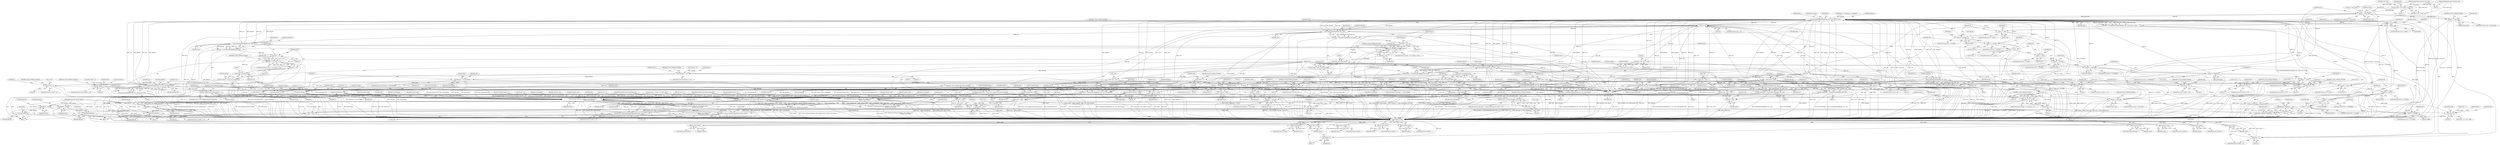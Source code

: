 digraph "0_Android_cc274e2abe8b2a6698a5c47d8aa4bb45f1f9538d_57@integer" {
"1000144" [label="(Call,track_stop = track_start + track_size)"];
"1000123" [label="(MethodParameterIn,long long track_start)"];
"1000124" [label="(MethodParameterIn,long long track_size)"];
"1000214" [label="(Call,pos < track_stop)"];
"1000223" [label="(Call,ParseElementHeader(pReader, pos, track_stop, id, size))"];
"1000221" [label="(Call,status = ParseElementHeader(pReader, pos, track_stop, id, size))"];
"1000230" [label="(Call,status < 0)"];
"1000233" [label="(Return,return status;)"];
"1000236" [label="(Call,size < 0)"];
"1000255" [label="(Call,v.size = size)"];
"1000702" [label="(Call,info.settings = v)"];
"1000714" [label="(Call,VideoTrack::Parse(m_pSegment, info, element_start,\n                                          element_size, pTrack))"];
"1000712" [label="(Call,status = VideoTrack::Parse(m_pSegment, info, element_start,\n                                          element_size, pTrack))"];
"1000722" [label="(Return,return status;)"];
"1000724" [label="(Call,pResult = pTrack)"];
"1000727" [label="(Call,assert(pResult))"];
"1000271" [label="(Call,a.size = size)"];
"1000766" [label="(Call,info.settings = a)"];
"1000778" [label="(Call,AudioTrack::Parse(m_pSegment, info, element_start,\n                                          element_size, pTrack))"];
"1000776" [label="(Call,status = AudioTrack::Parse(m_pSegment, info, element_start,\n                                          element_size, pTrack))"];
"1000786" [label="(Return,return status;)"];
"1000788" [label="(Call,pResult = pTrack)"];
"1000791" [label="(Call,assert(pResult))"];
"1000287" [label="(Call,e.size = size)"];
"1000735" [label="(Call,pResult->ParseContentEncodingsEntry(e.start, e.size))"];
"1000799" [label="(Call,pResult->ParseContentEncodingsEntry(e.start, e.size))"];
"1000299" [label="(Call,size > 8)"];
"1000314" [label="(Call,pos_end = start + size)"];
"1000320" [label="(Call,pos_ != pos_end)"];
"1000328" [label="(Call,pReader->Read(pos_, 1, &b))"];
"1000326" [label="(Call,status = pReader->Read(pos_, 1, &b))"];
"1000335" [label="(Return,return status;)"];
"1000347" [label="(Call,++pos_)"];
"1000316" [label="(Call,start + size)"];
"1000631" [label="(Call,pos += size)"];
"1000635" [label="(Call,pos > track_stop)"];
"1000358" [label="(Call,UnserializeUInt(pReader, pos, size))"];
"1000356" [label="(Call,num = UnserializeUInt(pReader, pos, size))"];
"1000364" [label="(Call,num <= 0)"];
"1000363" [label="(Call,(num <= 0) || (num > 127))"];
"1000367" [label="(Call,num > 127)"];
"1000376" [label="(Call,static_cast<long>(num))"];
"1000372" [label="(Call,info.number = static_cast<long>(num))"];
"1000647" [label="(Call,info.number <= 0)"];
"1000655" [label="(Call,GetTrackByNumber(info.number))"];
"1000860" [label="(Call,Track::Create(m_pSegment, info, element_start, element_size, pTrack))"];
"1000858" [label="(Call,status =\n Track::Create(m_pSegment, info, element_start, element_size, pTrack))"];
"1000868" [label="(Return,return status;)"];
"1000870" [label="(Call,pResult = pTrack)"];
"1000873" [label="(Call,assert(pResult))"];
"1000388" [label="(Call,UnserializeUInt(pReader, pos, size))"];
"1000386" [label="(Call,type = UnserializeUInt(pReader, pos, size))"];
"1000394" [label="(Call,type <= 0)"];
"1000393" [label="(Call,(type <= 0) || (type > 254))"];
"1000397" [label="(Call,type > 254)"];
"1000406" [label="(Call,static_cast<long>(type))"];
"1000402" [label="(Call,info.type = static_cast<long>(type))"];
"1000662" [label="(Call,info.type <= 0)"];
"1000680" [label="(Call,info.type == Track::kVideo)"];
"1000744" [label="(Call,info.type == Track::kAudio)"];
"1000826" [label="(Call,info.type == Track::kMetadata)"];
"1000825" [label="(Call,info.type == Track::kMetadata && e.start >= 0)"];
"1000418" [label="(Call,UnserializeString(pReader, pos, size, info.nameAsUTF8))"];
"1000416" [label="(Call,status =\n UnserializeString(pReader, pos, size, info.nameAsUTF8))"];
"1000427" [label="(Return,return status;)"];
"1000438" [label="(Call,UnserializeString(pReader, pos, size, info.language))"];
"1000436" [label="(Call,status = UnserializeString(pReader, pos, size, info.language))"];
"1000447" [label="(Return,return status;)"];
"1000458" [label="(Call,UnserializeUInt(pReader, pos, size))"];
"1000456" [label="(Call,duration = UnserializeUInt(pReader, pos, size))"];
"1000463" [label="(Call,duration < 0)"];
"1000472" [label="(Call,static_cast<unsigned long long>(duration))"];
"1000468" [label="(Call,info.defaultDuration = static_cast<unsigned long long>(duration))"];
"1000484" [label="(Call,UnserializeString(pReader, pos, size, info.codecId))"];
"1000482" [label="(Call,status = UnserializeString(pReader, pos, size, info.codecId))"];
"1000493" [label="(Return,return status;)"];
"1000503" [label="(Call,UnserializeUInt(pReader, pos, size))"];
"1000501" [label="(Call,lacing = UnserializeUInt(pReader, pos, size))"];
"1000509" [label="(Call,lacing < 0)"];
"1000508" [label="(Call,(lacing < 0) || (lacing > 1))"];
"1000512" [label="(Call,lacing > 1)"];
"1000674" [label="(Call,lacing > 0)"];
"1000539" [label="(Call,static_cast<size_t>(size))"];
"1000537" [label="(Call,buflen = static_cast<size_t>(size))"];
"1000562" [label="(Call,static_cast<long>(buflen))"];
"1000560" [label="(Call,pReader->Read(pos, static_cast<long>(buflen), buf))"];
"1000551" [label="(Call,buf == NULL)"];
"1000526" [label="(Call,info.codecPrivate = NULL)"];
"1000708" [label="(Call,* pTrack = NULL)"];
"1000772" [label="(Call,* pTrack = NULL)"];
"1000854" [label="(Call,* pTrack = NULL)"];
"1000558" [label="(Call,status = pReader->Read(pos, static_cast<long>(buflen), buf))"];
"1000571" [label="(Return,return status;)"];
"1000569" [label="(Call,delete[] buf)"];
"1000573" [label="(Call,info.codecPrivate = buf)"];
"1000578" [label="(Call,info.codecPrivateSize = buflen)"];
"1000592" [label="(Call,UnserializeString(pReader, pos, size, info.codecNameAsUTF8))"];
"1000590" [label="(Call,status =\n UnserializeString(pReader, pos, size, info.codecNameAsUTF8))"];
"1000601" [label="(Return,return status;)"];
"1000613" [label="(Call,UnserializeUInt(pReader, pos, size))"];
"1000609" [label="(Call,info.codecDelay = UnserializeUInt(pReader, pos, size))"];
"1000627" [label="(Call,UnserializeUInt(pReader, pos, size))"];
"1000623" [label="(Call,info.seekPreRoll = UnserializeUInt(pReader, pos, size))"];
"1000242" [label="(Call,start = pos)"];
"1000250" [label="(Call,v.start = start)"];
"1000687" [label="(Call,v.start < 0)"];
"1000759" [label="(Call,v.start >= 0)"];
"1000817" [label="(Call,v.start >= 0)"];
"1000266" [label="(Call,a.start = start)"];
"1000695" [label="(Call,a.start >= 0)"];
"1000751" [label="(Call,a.start < 0)"];
"1000809" [label="(Call,a.start >= 0)"];
"1000282" [label="(Call,e.start = start)"];
"1000730" [label="(Call,e.start >= 0)"];
"1000794" [label="(Call,e.start >= 0)"];
"1000831" [label="(Call,e.start >= 0)"];
"1000310" [label="(Call,pos_ = start)"];
"1000246" [label="(Call,id == 0x60)"];
"1000262" [label="(Call,id == 0x61)"];
"1000278" [label="(Call,id == 0x2D80)"];
"1000294" [label="(Call,id == 0x33C5)"];
"1000351" [label="(Call,id == 0x57)"];
"1000381" [label="(Call,id == 0x03)"];
"1000411" [label="(Call,id == 0x136E)"];
"1000431" [label="(Call,id == 0x02B59C)"];
"1000451" [label="(Call,id == 0x03E383)"];
"1000477" [label="(Call,id == 0x06)"];
"1000497" [label="(Call,id == 0x1C)"];
"1000519" [label="(Call,id == 0x23A2)"];
"1000585" [label="(Call,id == 0x058688)"];
"1000605" [label="(Call,id == 0x16AA)"];
"1000619" [label="(Call,id == 0x16BB)"];
"1000641" [label="(Call,pos != track_stop)"];
"1000697" [label="(Identifier,a)"];
"1000790" [label="(Identifier,pTrack)"];
"1000245" [label="(ControlStructure,if (id == 0x60))"];
"1000371" [label="(Identifier,E_FILE_FORMAT_INVALID)"];
"1000816" [label="(ControlStructure,if (v.start >= 0))"];
"1000484" [label="(Call,UnserializeString(pReader, pos, size, info.codecId))"];
"1000320" [label="(Call,pos_ != pos_end)"];
"1000448" [label="(Identifier,status)"];
"1000639" [label="(Identifier,E_FILE_FORMAT_INVALID)"];
"1000280" [label="(Literal,0x2D80)"];
"1000406" [label="(Call,static_cast<long>(type))"];
"1000725" [label="(Identifier,pResult)"];
"1000830" [label="(Identifier,Track::kMetadata)"];
"1000577" [label="(Identifier,buf)"];
"1000514" [label="(Literal,1)"];
"1000704" [label="(Identifier,info)"];
"1000795" [label="(Call,e.start)"];
"1000391" [label="(Identifier,size)"];
"1000270" [label="(Identifier,start)"];
"1000614" [label="(Identifier,pReader)"];
"1000469" [label="(Call,info.defaultDuration)"];
"1000222" [label="(Identifier,status)"];
"1000582" [label="(Identifier,buflen)"];
"1000508" [label="(Call,(lacing < 0) || (lacing > 1))"];
"1000726" [label="(Identifier,pTrack)"];
"1000436" [label="(Call,status = UnserializeString(pReader, pos, size, info.language))"];
"1000716" [label="(Identifier,info)"];
"1000817" [label="(Call,v.start >= 0)"];
"1000306" [label="(Identifier,info)"];
"1000493" [label="(Return,return status;)"];
"1000702" [label="(Call,info.settings = v)"];
"1000734" [label="(Literal,0)"];
"1000674" [label="(Call,lacing > 0)"];
"1000300" [label="(Identifier,size)"];
"1000382" [label="(Identifier,id)"];
"1000759" [label="(Call,v.start >= 0)"];
"1000723" [label="(Identifier,status)"];
"1000621" [label="(Literal,0x16BB)"];
"1000636" [label="(Identifier,pos)"];
"1000865" [label="(Identifier,pTrack)"];
"1000782" [label="(Identifier,element_size)"];
"1000541" [label="(Identifier,size)"];
"1000681" [label="(Call,info.type)"];
"1000574" [label="(Call,info.codecPrivate)"];
"1000367" [label="(Call,num > 127)"];
"1000456" [label="(Call,duration = UnserializeUInt(pReader, pos, size))"];
"1000283" [label="(Call,e.start)"];
"1000364" [label="(Call,num <= 0)"];
"1000329" [label="(Identifier,pos_)"];
"1000709" [label="(Identifier,pTrack)"];
"1000464" [label="(Identifier,duration)"];
"1000318" [label="(Identifier,size)"];
"1000363" [label="(Call,(num <= 0) || (num > 127))"];
"1000572" [label="(Identifier,status)"];
"1000432" [label="(Identifier,id)"];
"1000411" [label="(Call,id == 0x136E)"];
"1000722" [label="(Return,return status;)"];
"1000190" [label="(Call,a.size = -1)"];
"1000221" [label="(Call,status = ParseElementHeader(pReader, pos, track_stop, id, size))"];
"1000421" [label="(Identifier,size)"];
"1000662" [label="(Call,info.type <= 0)"];
"1000387" [label="(Identifier,type)"];
"1000354" [label="(Block,)"];
"1000507" [label="(ControlStructure,if ((lacing < 0) || (lacing > 1)))"];
"1000872" [label="(Identifier,pTrack)"];
"1000651" [label="(Literal,0)"];
"1000773" [label="(Identifier,pTrack)"];
"1000753" [label="(Identifier,a)"];
"1000825" [label="(Call,info.type == Track::kMetadata && e.start >= 0)"];
"1000622" [label="(Block,)"];
"1000827" [label="(Call,info.type)"];
"1000668" [label="(Identifier,E_FILE_FORMAT_INVALID)"];
"1000828" [label="(Identifier,info)"];
"1000450" [label="(ControlStructure,if (id == 0x03E383))"];
"1000458" [label="(Call,UnserializeUInt(pReader, pos, size))"];
"1000861" [label="(Identifier,m_pSegment)"];
"1000472" [label="(Call,static_cast<unsigned long long>(duration))"];
"1000783" [label="(Identifier,pTrack)"];
"1000467" [label="(Identifier,E_FILE_FORMAT_INVALID)"];
"1000866" [label="(ControlStructure,if (status))"];
"1000758" [label="(ControlStructure,if (v.start >= 0))"];
"1000453" [label="(Literal,0x03E383)"];
"1000431" [label="(Call,id == 0x02B59C)"];
"1000446" [label="(Identifier,status)"];
"1000460" [label="(Identifier,pos)"];
"1000578" [label="(Call,info.codecPrivateSize = buflen)"];
"1000757" [label="(Identifier,E_FILE_FORMAT_INVALID)"];
"1000832" [label="(Call,e.start)"];
"1000543" [label="(Identifier,buflen)"];
"1000197" [label="(Call,e.start = -1)"];
"1000868" [label="(Return,return status;)"];
"1000749" [label="(Block,)"];
"1000706" [label="(Identifier,v)"];
"1000265" [label="(Block,)"];
"1000433" [label="(Literal,0x02B59C)"];
"1000785" [label="(Identifier,status)"];
"1000720" [label="(ControlStructure,if (status))"];
"1000760" [label="(Call,v.start)"];
"1000675" [label="(Identifier,lacing)"];
"1000506" [label="(Identifier,size)"];
"1000859" [label="(Identifier,status)"];
"1000516" [label="(Identifier,E_FILE_FORMAT_INVALID)"];
"1000511" [label="(Literal,0)"];
"1000571" [label="(Return,return status;)"];
"1000210" [label="(Call,lacing = 1)"];
"1000593" [label="(Identifier,pReader)"];
"1000748" [label="(Identifier,Track::kAudio)"];
"1000404" [label="(Identifier,info)"];
"1000694" [label="(ControlStructure,if (a.start >= 0))"];
"1000238" [label="(Literal,0)"];
"1000347" [label="(Call,++pos_)"];
"1000573" [label="(Call,info.codecPrivate = buf)"];
"1000145" [label="(Identifier,track_stop)"];
"1000321" [label="(Identifier,pos_)"];
"1000152" [label="(Identifier,info)"];
"1000319" [label="(ControlStructure,while (pos_ != pos_end))"];
"1000505" [label="(Identifier,pos)"];
"1000561" [label="(Identifier,pos)"];
"1000521" [label="(Literal,0x23A2)"];
"1000171" [label="(Call,v.start = -1)"];
"1000420" [label="(Identifier,pos)"];
"1000362" [label="(ControlStructure,if ((num <= 0) || (num > 127)))"];
"1000678" [label="(Identifier,false)"];
"1000611" [label="(Identifier,info)"];
"1000422" [label="(Call,info.nameAsUTF8)"];
"1000393" [label="(Call,(type <= 0) || (type > 254))"];
"1000655" [label="(Call,GetTrackByNumber(info.number))"];
"1000257" [label="(Identifier,v)"];
"1000250" [label="(Call,v.start = start)"];
"1000498" [label="(Identifier,id)"];
"1000360" [label="(Identifier,pos)"];
"1000266" [label="(Call,a.start = start)"];
"1000394" [label="(Call,type <= 0)"];
"1000654" [label="(ControlStructure,if (GetTrackByNumber(info.number)))"];
"1000125" [label="(MethodParameterIn,long long element_start)"];
"1000229" [label="(ControlStructure,if (status < 0))"];
"1000605" [label="(Call,id == 0x16AA)"];
"1000625" [label="(Identifier,info)"];
"1000717" [label="(Identifier,element_start)"];
"1000550" [label="(ControlStructure,if (buf == NULL))"];
"1000254" [label="(Identifier,start)"];
"1000134" [label="(Call,pReader = m_pSegment->m_pReader)"];
"1000390" [label="(Identifier,pos)"];
"1000440" [label="(Identifier,pos)"];
"1000504" [label="(Identifier,pReader)"];
"1000873" [label="(Call,assert(pResult))"];
"1000699" [label="(Literal,0)"];
"1000312" [label="(Identifier,start)"];
"1000512" [label="(Call,lacing > 1)"];
"1000789" [label="(Identifier,pResult)"];
"1000794" [label="(Call,e.start >= 0)"];
"1000591" [label="(Identifier,status)"];
"1000434" [label="(Block,)"];
"1000676" [label="(Literal,0)"];
"1000293" [label="(ControlStructure,if (id == 0x33C5))"];
"1000570" [label="(Identifier,buf)"];
"1000374" [label="(Identifier,info)"];
"1000430" [label="(ControlStructure,if (id == 0x02B59C))"];
"1000288" [label="(Call,e.size)"];
"1000649" [label="(Identifier,info)"];
"1000599" [label="(ControlStructure,if (status))"];
"1000127" [label="(MethodParameterIn,Track*& pResult)"];
"1000679" [label="(ControlStructure,if (info.type == Track::kVideo))"];
"1000177" [label="(Call,v.size = -1)"];
"1000328" [label="(Call,pReader->Read(pos_, 1, &b))"];
"1000277" [label="(ControlStructure,if (id == 0x2D80))"];
"1000811" [label="(Identifier,a)"];
"1000784" [label="(ControlStructure,if (status))"];
"1000286" [label="(Identifier,start)"];
"1000236" [label="(Call,size < 0)"];
"1000530" [label="(Identifier,NULL)"];
"1000417" [label="(Identifier,status)"];
"1000510" [label="(Identifier,lacing)"];
"1000323" [label="(Block,)"];
"1000427" [label="(Return,return status;)"];
"1000503" [label="(Call,UnserializeUInt(pReader, pos, size))"];
"1000695" [label="(Call,a.start >= 0)"];
"1000731" [label="(Call,e.start)"];
"1000752" [label="(Call,a.start)"];
"1000399" [label="(Literal,254)"];
"1000746" [label="(Identifier,info)"];
"1000826" [label="(Call,info.type == Track::kMetadata)"];
"1000126" [label="(MethodParameterIn,long long element_size)"];
"1000259" [label="(Identifier,size)"];
"1000526" [label="(Call,info.codecPrivate = NULL)"];
"1000451" [label="(Call,id == 0x03E383)"];
"1000217" [label="(Block,)"];
"1000240" [label="(Identifier,E_FILE_FORMAT_INVALID)"];
"1000224" [label="(Identifier,pReader)"];
"1000457" [label="(Identifier,duration)"];
"1000494" [label="(Identifier,status)"];
"1000295" [label="(Identifier,id)"];
"1000225" [label="(Identifier,pos)"];
"1000215" [label="(Identifier,pos)"];
"1000774" [label="(Identifier,NULL)"];
"1000606" [label="(Identifier,id)"];
"1000708" [label="(Call,* pTrack = NULL)"];
"1000786" [label="(Return,return status;)"];
"1000800" [label="(Call,e.start)"];
"1000727" [label="(Call,assert(pResult))"];
"1000558" [label="(Call,status = pReader->Read(pos, static_cast<long>(buflen), buf))"];
"1000712" [label="(Call,status = VideoTrack::Parse(m_pSegment, info, element_start,\n                                          element_size, pTrack))"];
"1000296" [label="(Literal,0x33C5)"];
"1000480" [label="(Block,)"];
"1000648" [label="(Call,info.number)"];
"1000445" [label="(ControlStructure,if (status))"];
"1000713" [label="(Identifier,status)"];
"1000264" [label="(Literal,0x61)"];
"1000737" [label="(Identifier,e)"];
"1000310" [label="(Call,pos_ = start)"];
"1000519" [label="(Call,id == 0x23A2)"];
"1000778" [label="(Call,AudioTrack::Parse(m_pSegment, info, element_start,\n                                          element_size, pTrack))"];
"1000871" [label="(Identifier,pResult)"];
"1000796" [label="(Identifier,e)"];
"1000586" [label="(Identifier,id)"];
"1000791" [label="(Call,assert(pResult))"];
"1000799" [label="(Call,pResult->ParseContentEncodingsEntry(e.start, e.size))"];
"1000388" [label="(Call,UnserializeUInt(pReader, pos, size))"];
"1000124" [label="(MethodParameterIn,long long track_size)"];
"1000766" [label="(Call,info.settings = a)"];
"1000653" [label="(Identifier,E_FILE_FORMAT_INVALID)"];
"1000459" [label="(Identifier,pReader)"];
"1000601" [label="(Return,return status;)"];
"1000146" [label="(Call,track_start + track_size)"];
"1000539" [label="(Call,static_cast<size_t>(size))"];
"1000607" [label="(Literal,0x16AA)"];
"1000326" [label="(Call,status = pReader->Read(pos_, 1, &b))"];
"1000331" [label="(Call,&b)"];
"1000745" [label="(Call,info.type)"];
"1000562" [label="(Call,static_cast<long>(buflen))"];
"1000271" [label="(Call,a.size = size)"];
"1000803" [label="(Call,e.size)"];
"1000465" [label="(Literal,0)"];
"1000552" [label="(Identifier,buf)"];
"1000500" [label="(Block,)"];
"1000751" [label="(Call,a.start < 0)"];
"1000447" [label="(Return,return status;)"];
"1000776" [label="(Call,status = AudioTrack::Parse(m_pSegment, info, element_start,\n                                          element_size, pTrack))"];
"1000602" [label="(Identifier,status)"];
"1000502" [label="(Identifier,lacing)"];
"1000262" [label="(Call,id == 0x61)"];
"1000787" [label="(Identifier,status)"];
"1000372" [label="(Call,info.number = static_cast<long>(num))"];
"1000289" [label="(Identifier,e)"];
"1000721" [label="(Identifier,status)"];
"1000631" [label="(Call,pos += size)"];
"1000462" [label="(ControlStructure,if (duration < 0))"];
"1000301" [label="(Literal,8)"];
"1000428" [label="(Identifier,status)"];
"1000408" [label="(Identifier,type)"];
"1000335" [label="(Return,return status;)"];
"1000703" [label="(Call,info.settings)"];
"1000252" [label="(Identifier,v)"];
"1000718" [label="(Identifier,element_size)"];
"1000336" [label="(Identifier,status)"];
"1000684" [label="(Identifier,Track::kVideo)"];
"1000837" [label="(Identifier,E_FILE_FORMAT_INVALID)"];
"1000744" [label="(Call,info.type == Track::kAudio)"];
"1000610" [label="(Call,info.codecDelay)"];
"1000441" [label="(Identifier,size)"];
"1000368" [label="(Identifier,num)"];
"1000255" [label="(Call,v.size = size)"];
"1000624" [label="(Call,info.seekPreRoll)"];
"1000263" [label="(Identifier,id)"];
"1000824" [label="(ControlStructure,if (info.type == Track::kMetadata && e.start >= 0))"];
"1000780" [label="(Identifier,info)"];
"1000150" [label="(Call,info.type = 0)"];
"1000249" [label="(Block,)"];
"1000272" [label="(Call,a.size)"];
"1000357" [label="(Identifier,num)"];
"1000478" [label="(Identifier,id)"];
"1000673" [label="(Call,(lacing > 0) ? true : false)"];
"1000392" [label="(ControlStructure,if ((type <= 0) || (type > 254)))"];
"1000378" [label="(Identifier,num)"];
"1000538" [label="(Identifier,buflen)"];
"1000686" [label="(ControlStructure,if (v.start < 0))"];
"1000232" [label="(Literal,0)"];
"1000297" [label="(Block,)"];
"1000772" [label="(Call,* pTrack = NULL)"];
"1000691" [label="(Literal,0)"];
"1000281" [label="(Block,)"];
"1000854" [label="(Call,* pTrack = NULL)"];
"1000689" [label="(Identifier,v)"];
"1000398" [label="(Identifier,type)"];
"1000230" [label="(Call,status < 0)"];
"1000282" [label="(Call,e.start = start)"];
"1000419" [label="(Identifier,pReader)"];
"1000366" [label="(Literal,0)"];
"1000426" [label="(Identifier,status)"];
"1000810" [label="(Call,a.start)"];
"1000666" [label="(Literal,0)"];
"1000327" [label="(Identifier,status)"];
"1000663" [label="(Call,info.type)"];
"1000438" [label="(Call,UnserializeString(pReader, pos, size, info.language))"];
"1000380" [label="(ControlStructure,if (id == 0x03))"];
"1000228" [label="(Identifier,size)"];
"1000594" [label="(Identifier,pos)"];
"1000361" [label="(Identifier,size)"];
"1000580" [label="(Identifier,info)"];
"1000123" [label="(MethodParameterIn,long long track_start)"];
"1000531" [label="(Call,info.codecPrivateSize = 0)"];
"1000522" [label="(Block,)"];
"1000613" [label="(Call,UnserializeUInt(pReader, pos, size))"];
"1000627" [label="(Call,UnserializeUInt(pReader, pos, size))"];
"1000518" [label="(ControlStructure,if (id == 0x23A2))"];
"1000755" [label="(Literal,0)"];
"1000867" [label="(Identifier,status)"];
"1000559" [label="(Identifier,status)"];
"1000373" [label="(Call,info.number)"];
"1000732" [label="(Identifier,e)"];
"1000261" [label="(ControlStructure,if (id == 0x61))"];
"1000243" [label="(Identifier,start)"];
"1000376" [label="(Call,static_cast<long>(num))"];
"1000203" [label="(Call,e.size = -1)"];
"1000140" [label="(Call,pos = track_start)"];
"1000418" [label="(Call,UnserializeString(pReader, pos, size, info.nameAsUTF8))"];
"1000761" [label="(Identifier,v)"];
"1000669" [label="(Call,info.lacing = (lacing > 0) ? true : false)"];
"1000468" [label="(Call,info.defaultDuration = static_cast<unsigned long long>(duration))"];
"1000412" [label="(Identifier,id)"];
"1000767" [label="(Call,info.settings)"];
"1000184" [label="(Call,a.start = -1)"];
"1000381" [label="(Call,id == 0x03)"];
"1000588" [label="(Block,)"];
"1000715" [label="(Identifier,m_pSegment)"];
"1000284" [label="(Identifier,e)"];
"1000287" [label="(Call,e.size = size)"];
"1000770" [label="(Identifier,a)"];
"1000488" [label="(Call,info.codecId)"];
"1000551" [label="(Call,buf == NULL)"];
"1000643" [label="(Identifier,track_stop)"];
"1000235" [label="(ControlStructure,if (size < 0))"];
"1000743" [label="(ControlStructure,if (info.type == Track::kAudio))"];
"1000267" [label="(Call,a.start)"];
"1000333" [label="(ControlStructure,if (status))"];
"1000474" [label="(Identifier,duration)"];
"1000231" [label="(Identifier,status)"];
"1000342" [label="(Call,info.uid |= b)"];
"1000634" [label="(ControlStructure,if (pos > track_stop))"];
"1000630" [label="(Identifier,size)"];
"1000268" [label="(Identifier,a)"];
"1000470" [label="(Identifier,info)"];
"1000492" [label="(Identifier,status)"];
"1000352" [label="(Identifier,id)"];
"1000311" [label="(Identifier,pos_)"];
"1000609" [label="(Call,info.codecDelay = UnserializeUInt(pReader, pos, size))"];
"1000619" [label="(Call,id == 0x16BB)"];
"1000279" [label="(Identifier,id)"];
"1000798" [label="(Literal,0)"];
"1000395" [label="(Identifier,type)"];
"1000565" [label="(Identifier,buf)"];
"1000642" [label="(Identifier,pos)"];
"1000628" [label="(Identifier,pReader)"];
"1000256" [label="(Call,v.size)"];
"1000553" [label="(Identifier,NULL)"];
"1000314" [label="(Call,pos_end = start + size)"];
"1000322" [label="(Identifier,pos_end)"];
"1000661" [label="(ControlStructure,if (info.type <= 0))"];
"1000585" [label="(Call,id == 0x058688)"];
"1000564" [label="(Identifier,buflen)"];
"1000567" [label="(Identifier,status)"];
"1000600" [label="(Identifier,status)"];
"1000477" [label="(Call,id == 0x06)"];
"1000807" [label="(Block,)"];
"1000855" [label="(Identifier,pTrack)"];
"1000560" [label="(Call,pReader->Read(pos, static_cast<long>(buflen), buf))"];
"1000223" [label="(Call,ParseElementHeader(pReader, pos, track_stop, id, size))"];
"1000513" [label="(Identifier,lacing)"];
"1000509" [label="(Call,lacing < 0)"];
"1000524" [label="(Identifier,info)"];
"1000476" [label="(ControlStructure,if (id == 0x06))"];
"1000592" [label="(Call,UnserializeString(pReader, pos, size, info.codecNameAsUTF8))"];
"1000248" [label="(Literal,0x60)"];
"1000877" [label="(MethodReturn,long)"];
"1000486" [label="(Identifier,pos)"];
"1000864" [label="(Identifier,element_size)"];
"1000491" [label="(ControlStructure,if (status))"];
"1000397" [label="(Call,type > 254)"];
"1000765" [label="(Identifier,E_FILE_FORMAT_INVALID)"];
"1000623" [label="(Call,info.seekPreRoll = UnserializeUInt(pReader, pos, size))"];
"1000821" [label="(Literal,0)"];
"1000386" [label="(Call,type = UnserializeUInt(pReader, pos, size))"];
"1000155" [label="(Call,info.number = 0)"];
"1000870" [label="(Call,pResult = pTrack)"];
"1000425" [label="(ControlStructure,if (status))"];
"1000724" [label="(Call,pResult = pTrack)"];
"1000664" [label="(Identifier,info)"];
"1000616" [label="(Identifier,size)"];
"1000334" [label="(Identifier,status)"];
"1000701" [label="(Identifier,E_FILE_FORMAT_INVALID)"];
"1000685" [label="(Block,)"];
"1000788" [label="(Call,pResult = pTrack)"];
"1000763" [label="(Literal,0)"];
"1000858" [label="(Call,status =\n Track::Create(m_pSegment, info, element_start, element_size, pTrack))"];
"1000533" [label="(Identifier,info)"];
"1000316" [label="(Call,start + size)"];
"1000414" [label="(Block,)"];
"1000710" [label="(Identifier,NULL)"];
"1000353" [label="(Literal,0x57)"];
"1000226" [label="(Identifier,track_stop)"];
"1000629" [label="(Identifier,pos)"];
"1000856" [label="(Identifier,NULL)"];
"1000869" [label="(Identifier,status)"];
"1000501" [label="(Call,lacing = UnserializeUInt(pReader, pos, size))"];
"1000461" [label="(Identifier,size)"];
"1000645" [label="(Identifier,E_FILE_FORMAT_INVALID)"];
"1000384" [label="(Block,)"];
"1000604" [label="(ControlStructure,if (id == 0x16AA))"];
"1000482" [label="(Call,status = UnserializeString(pReader, pos, size, info.codecId))"];
"1000303" [label="(Identifier,E_FILE_FORMAT_INVALID)"];
"1000213" [label="(ControlStructure,while (pos < track_stop))"];
"1000618" [label="(ControlStructure,if (id == 0x16BB))"];
"1000777" [label="(Identifier,status)"];
"1000818" [label="(Call,v.start)"];
"1000584" [label="(ControlStructure,if (id == 0x058688))"];
"1000656" [label="(Call,info.number)"];
"1000291" [label="(Identifier,size)"];
"1000165" [label="(Call,info.defaultDuration = 0)"];
"1000437" [label="(Identifier,status)"];
"1000831" [label="(Call,e.start >= 0)"];
"1000275" [label="(Identifier,size)"];
"1000750" [label="(ControlStructure,if (a.start < 0))"];
"1000439" [label="(Identifier,pReader)"];
"1000304" [label="(Call,info.uid = 0)"];
"1000527" [label="(Call,info.codecPrivate)"];
"1000396" [label="(Literal,0)"];
"1000410" [label="(ControlStructure,if (id == 0x136E))"];
"1000278" [label="(Call,id == 0x2D80)"];
"1000677" [label="(Identifier,true)"];
"1000537" [label="(Call,buflen = static_cast<size_t>(size))"];
"1000369" [label="(Literal,127)"];
"1000587" [label="(Literal,0x058688)"];
"1000487" [label="(Identifier,size)"];
"1000485" [label="(Identifier,pReader)"];
"1000801" [label="(Identifier,e)"];
"1000860" [label="(Call,Track::Create(m_pSegment, info, element_start, element_size, pTrack))"];
"1000463" [label="(Call,duration < 0)"];
"1000876" [label="(Literal,0)"];
"1000356" [label="(Call,num = UnserializeUInt(pReader, pos, size))"];
"1000479" [label="(Literal,0x06)"];
"1000657" [label="(Identifier,info)"];
"1000497" [label="(Call,id == 0x1C)"];
"1000595" [label="(Identifier,size)"];
"1000454" [label="(Block,)"];
"1000736" [label="(Call,e.start)"];
"1000693" [label="(Identifier,E_FILE_FORMAT_INVALID)"];
"1000294" [label="(Call,id == 0x33C5)"];
"1000863" [label="(Identifier,element_start)"];
"1000793" [label="(ControlStructure,if (e.start >= 0))"];
"1000687" [label="(Call,v.start < 0)"];
"1000620" [label="(Identifier,id)"];
"1000635" [label="(Call,pos > track_stop)"];
"1000719" [label="(Identifier,pTrack)"];
"1000499" [label="(Literal,0x1C)"];
"1000647" [label="(Call,info.number <= 0)"];
"1000660" [label="(Identifier,E_FILE_FORMAT_INVALID)"];
"1000835" [label="(Literal,0)"];
"1000299" [label="(Call,size > 8)"];
"1000671" [label="(Identifier,info)"];
"1000714" [label="(Call,VideoTrack::Parse(m_pSegment, info, element_start,\n                                          element_size, pTrack))"];
"1000862" [label="(Identifier,info)"];
"1000569" [label="(Call,delete[] buf)"];
"1000350" [label="(ControlStructure,if (id == 0x57))"];
"1000359" [label="(Identifier,pReader)"];
"1000233" [label="(Return,return status;)"];
"1000568" [label="(Block,)"];
"1000452" [label="(Identifier,id)"];
"1000596" [label="(Call,info.codecNameAsUTF8)"];
"1000244" [label="(Identifier,pos)"];
"1000237" [label="(Identifier,size)"];
"1000298" [label="(ControlStructure,if (size > 8))"];
"1000483" [label="(Identifier,status)"];
"1000579" [label="(Call,info.codecPrivateSize)"];
"1000646" [label="(ControlStructure,if (info.number <= 0))"];
"1000251" [label="(Call,v.start)"];
"1000160" [label="(Call,info.uid = 0)"];
"1000403" [label="(Call,info.type)"];
"1000401" [label="(Identifier,E_FILE_FORMAT_INVALID)"];
"1000739" [label="(Call,e.size)"];
"1000520" [label="(Identifier,id)"];
"1000792" [label="(Identifier,pResult)"];
"1000128" [label="(Block,)"];
"1000608" [label="(Block,)"];
"1000841" [label="(Identifier,info)"];
"1000615" [label="(Identifier,pos)"];
"1000688" [label="(Call,v.start)"];
"1000413" [label="(Literal,0x136E)"];
"1000315" [label="(Identifier,pos_end)"];
"1000317" [label="(Identifier,start)"];
"1000808" [label="(ControlStructure,if (a.start >= 0))"];
"1000496" [label="(ControlStructure,if (id == 0x1C))"];
"1000641" [label="(Call,pos != track_stop)"];
"1000247" [label="(Identifier,id)"];
"1000358" [label="(Call,UnserializeUInt(pReader, pos, size))"];
"1000330" [label="(Literal,1)"];
"1000348" [label="(Identifier,pos_)"];
"1000729" [label="(ControlStructure,if (e.start >= 0))"];
"1000819" [label="(Identifier,v)"];
"1000633" [label="(Identifier,size)"];
"1000728" [label="(Identifier,pResult)"];
"1000823" [label="(Identifier,E_FILE_FORMAT_INVALID)"];
"1000144" [label="(Call,track_stop = track_start + track_size)"];
"1000351" [label="(Call,id == 0x57)"];
"1000234" [label="(Identifier,status)"];
"1000680" [label="(Call,info.type == Track::kVideo)"];
"1000246" [label="(Call,id == 0x60)"];
"1000273" [label="(Identifier,a)"];
"1000779" [label="(Identifier,m_pSegment)"];
"1000768" [label="(Identifier,info)"];
"1000809" [label="(Call,a.start >= 0)"];
"1000781" [label="(Identifier,element_start)"];
"1000590" [label="(Call,status =\n UnserializeString(pReader, pos, size, info.codecNameAsUTF8))"];
"1000365" [label="(Identifier,num)"];
"1000874" [label="(Identifier,pResult)"];
"1000696" [label="(Call,a.start)"];
"1000730" [label="(Call,e.start >= 0)"];
"1000813" [label="(Literal,0)"];
"1000416" [label="(Call,status =\n UnserializeString(pReader, pos, size, info.nameAsUTF8))"];
"1000214" [label="(Call,pos < track_stop)"];
"1000216" [label="(Identifier,track_stop)"];
"1000402" [label="(Call,info.type = static_cast<long>(type))"];
"1000242" [label="(Call,start = pos)"];
"1000556" [label="(Literal,1)"];
"1000383" [label="(Literal,0x03)"];
"1000815" [label="(Identifier,E_FILE_FORMAT_INVALID)"];
"1000389" [label="(Identifier,pReader)"];
"1000632" [label="(Identifier,pos)"];
"1000735" [label="(Call,pResult->ParseContentEncodingsEntry(e.start, e.size))"];
"1000833" [label="(Identifier,e)"];
"1000544" [label="(Block,)"];
"1000637" [label="(Identifier,track_stop)"];
"1000227" [label="(Identifier,id)"];
"1000442" [label="(Call,info.language)"];
"1000640" [label="(ControlStructure,if (pos != track_stop))"];
"1000144" -> "1000128"  [label="AST: "];
"1000144" -> "1000146"  [label="CFG: "];
"1000145" -> "1000144"  [label="AST: "];
"1000146" -> "1000144"  [label="AST: "];
"1000152" -> "1000144"  [label="CFG: "];
"1000144" -> "1000877"  [label="DDG: track_start + track_size"];
"1000123" -> "1000144"  [label="DDG: track_start"];
"1000124" -> "1000144"  [label="DDG: track_size"];
"1000144" -> "1000214"  [label="DDG: track_stop"];
"1000123" -> "1000122"  [label="AST: "];
"1000123" -> "1000877"  [label="DDG: track_start"];
"1000123" -> "1000140"  [label="DDG: track_start"];
"1000123" -> "1000146"  [label="DDG: track_start"];
"1000124" -> "1000122"  [label="AST: "];
"1000124" -> "1000877"  [label="DDG: track_size"];
"1000124" -> "1000146"  [label="DDG: track_size"];
"1000214" -> "1000213"  [label="AST: "];
"1000214" -> "1000216"  [label="CFG: "];
"1000215" -> "1000214"  [label="AST: "];
"1000216" -> "1000214"  [label="AST: "];
"1000222" -> "1000214"  [label="CFG: "];
"1000642" -> "1000214"  [label="CFG: "];
"1000214" -> "1000877"  [label="DDG: pos < track_stop"];
"1000140" -> "1000214"  [label="DDG: pos"];
"1000635" -> "1000214"  [label="DDG: pos"];
"1000635" -> "1000214"  [label="DDG: track_stop"];
"1000214" -> "1000223"  [label="DDG: pos"];
"1000214" -> "1000223"  [label="DDG: track_stop"];
"1000214" -> "1000641"  [label="DDG: pos"];
"1000214" -> "1000641"  [label="DDG: track_stop"];
"1000223" -> "1000221"  [label="AST: "];
"1000223" -> "1000228"  [label="CFG: "];
"1000224" -> "1000223"  [label="AST: "];
"1000225" -> "1000223"  [label="AST: "];
"1000226" -> "1000223"  [label="AST: "];
"1000227" -> "1000223"  [label="AST: "];
"1000228" -> "1000223"  [label="AST: "];
"1000221" -> "1000223"  [label="CFG: "];
"1000223" -> "1000877"  [label="DDG: pos"];
"1000223" -> "1000877"  [label="DDG: id"];
"1000223" -> "1000877"  [label="DDG: track_stop"];
"1000223" -> "1000877"  [label="DDG: size"];
"1000223" -> "1000877"  [label="DDG: pReader"];
"1000223" -> "1000221"  [label="DDG: size"];
"1000223" -> "1000221"  [label="DDG: pReader"];
"1000223" -> "1000221"  [label="DDG: track_stop"];
"1000223" -> "1000221"  [label="DDG: id"];
"1000223" -> "1000221"  [label="DDG: pos"];
"1000613" -> "1000223"  [label="DDG: pReader"];
"1000613" -> "1000223"  [label="DDG: size"];
"1000458" -> "1000223"  [label="DDG: pReader"];
"1000458" -> "1000223"  [label="DDG: size"];
"1000388" -> "1000223"  [label="DDG: pReader"];
"1000388" -> "1000223"  [label="DDG: size"];
"1000627" -> "1000223"  [label="DDG: pReader"];
"1000627" -> "1000223"  [label="DDG: size"];
"1000134" -> "1000223"  [label="DDG: pReader"];
"1000503" -> "1000223"  [label="DDG: pReader"];
"1000503" -> "1000223"  [label="DDG: size"];
"1000592" -> "1000223"  [label="DDG: pReader"];
"1000592" -> "1000223"  [label="DDG: size"];
"1000484" -> "1000223"  [label="DDG: pReader"];
"1000484" -> "1000223"  [label="DDG: size"];
"1000418" -> "1000223"  [label="DDG: pReader"];
"1000418" -> "1000223"  [label="DDG: size"];
"1000438" -> "1000223"  [label="DDG: pReader"];
"1000438" -> "1000223"  [label="DDG: size"];
"1000358" -> "1000223"  [label="DDG: pReader"];
"1000358" -> "1000223"  [label="DDG: size"];
"1000519" -> "1000223"  [label="DDG: id"];
"1000497" -> "1000223"  [label="DDG: id"];
"1000411" -> "1000223"  [label="DDG: id"];
"1000585" -> "1000223"  [label="DDG: id"];
"1000431" -> "1000223"  [label="DDG: id"];
"1000294" -> "1000223"  [label="DDG: id"];
"1000381" -> "1000223"  [label="DDG: id"];
"1000351" -> "1000223"  [label="DDG: id"];
"1000605" -> "1000223"  [label="DDG: id"];
"1000477" -> "1000223"  [label="DDG: id"];
"1000278" -> "1000223"  [label="DDG: id"];
"1000262" -> "1000223"  [label="DDG: id"];
"1000451" -> "1000223"  [label="DDG: id"];
"1000246" -> "1000223"  [label="DDG: id"];
"1000619" -> "1000223"  [label="DDG: id"];
"1000236" -> "1000223"  [label="DDG: size"];
"1000539" -> "1000223"  [label="DDG: size"];
"1000299" -> "1000223"  [label="DDG: size"];
"1000223" -> "1000236"  [label="DDG: size"];
"1000223" -> "1000242"  [label="DDG: pos"];
"1000223" -> "1000246"  [label="DDG: id"];
"1000223" -> "1000358"  [label="DDG: pReader"];
"1000223" -> "1000358"  [label="DDG: pos"];
"1000223" -> "1000388"  [label="DDG: pReader"];
"1000223" -> "1000388"  [label="DDG: pos"];
"1000223" -> "1000418"  [label="DDG: pReader"];
"1000223" -> "1000418"  [label="DDG: pos"];
"1000223" -> "1000438"  [label="DDG: pReader"];
"1000223" -> "1000438"  [label="DDG: pos"];
"1000223" -> "1000458"  [label="DDG: pReader"];
"1000223" -> "1000458"  [label="DDG: pos"];
"1000223" -> "1000484"  [label="DDG: pReader"];
"1000223" -> "1000484"  [label="DDG: pos"];
"1000223" -> "1000503"  [label="DDG: pReader"];
"1000223" -> "1000503"  [label="DDG: pos"];
"1000223" -> "1000560"  [label="DDG: pos"];
"1000223" -> "1000592"  [label="DDG: pReader"];
"1000223" -> "1000592"  [label="DDG: pos"];
"1000223" -> "1000613"  [label="DDG: pReader"];
"1000223" -> "1000613"  [label="DDG: pos"];
"1000223" -> "1000627"  [label="DDG: pReader"];
"1000223" -> "1000627"  [label="DDG: pos"];
"1000223" -> "1000631"  [label="DDG: pos"];
"1000223" -> "1000635"  [label="DDG: track_stop"];
"1000221" -> "1000217"  [label="AST: "];
"1000222" -> "1000221"  [label="AST: "];
"1000231" -> "1000221"  [label="CFG: "];
"1000221" -> "1000877"  [label="DDG: ParseElementHeader(pReader, pos, track_stop, id, size)"];
"1000221" -> "1000230"  [label="DDG: status"];
"1000230" -> "1000229"  [label="AST: "];
"1000230" -> "1000232"  [label="CFG: "];
"1000231" -> "1000230"  [label="AST: "];
"1000232" -> "1000230"  [label="AST: "];
"1000234" -> "1000230"  [label="CFG: "];
"1000237" -> "1000230"  [label="CFG: "];
"1000230" -> "1000877"  [label="DDG: status"];
"1000230" -> "1000877"  [label="DDG: status < 0"];
"1000230" -> "1000233"  [label="DDG: status"];
"1000233" -> "1000229"  [label="AST: "];
"1000233" -> "1000234"  [label="CFG: "];
"1000234" -> "1000233"  [label="AST: "];
"1000877" -> "1000233"  [label="CFG: "];
"1000233" -> "1000877"  [label="DDG: <RET>"];
"1000234" -> "1000233"  [label="DDG: status"];
"1000236" -> "1000235"  [label="AST: "];
"1000236" -> "1000238"  [label="CFG: "];
"1000237" -> "1000236"  [label="AST: "];
"1000238" -> "1000236"  [label="AST: "];
"1000240" -> "1000236"  [label="CFG: "];
"1000243" -> "1000236"  [label="CFG: "];
"1000236" -> "1000877"  [label="DDG: size"];
"1000236" -> "1000877"  [label="DDG: size < 0"];
"1000236" -> "1000255"  [label="DDG: size"];
"1000236" -> "1000271"  [label="DDG: size"];
"1000236" -> "1000287"  [label="DDG: size"];
"1000236" -> "1000299"  [label="DDG: size"];
"1000236" -> "1000358"  [label="DDG: size"];
"1000236" -> "1000388"  [label="DDG: size"];
"1000236" -> "1000418"  [label="DDG: size"];
"1000236" -> "1000438"  [label="DDG: size"];
"1000236" -> "1000458"  [label="DDG: size"];
"1000236" -> "1000484"  [label="DDG: size"];
"1000236" -> "1000503"  [label="DDG: size"];
"1000236" -> "1000539"  [label="DDG: size"];
"1000236" -> "1000592"  [label="DDG: size"];
"1000236" -> "1000613"  [label="DDG: size"];
"1000236" -> "1000627"  [label="DDG: size"];
"1000236" -> "1000631"  [label="DDG: size"];
"1000255" -> "1000249"  [label="AST: "];
"1000255" -> "1000259"  [label="CFG: "];
"1000256" -> "1000255"  [label="AST: "];
"1000259" -> "1000255"  [label="AST: "];
"1000632" -> "1000255"  [label="CFG: "];
"1000255" -> "1000877"  [label="DDG: v.size"];
"1000255" -> "1000702"  [label="DDG: v.size"];
"1000702" -> "1000685"  [label="AST: "];
"1000702" -> "1000706"  [label="CFG: "];
"1000703" -> "1000702"  [label="AST: "];
"1000706" -> "1000702"  [label="AST: "];
"1000709" -> "1000702"  [label="CFG: "];
"1000702" -> "1000877"  [label="DDG: v"];
"1000702" -> "1000877"  [label="DDG: info.settings"];
"1000177" -> "1000702"  [label="DDG: v.size"];
"1000687" -> "1000702"  [label="DDG: v.start"];
"1000702" -> "1000714"  [label="DDG: info.settings"];
"1000714" -> "1000712"  [label="AST: "];
"1000714" -> "1000719"  [label="CFG: "];
"1000715" -> "1000714"  [label="AST: "];
"1000716" -> "1000714"  [label="AST: "];
"1000717" -> "1000714"  [label="AST: "];
"1000718" -> "1000714"  [label="AST: "];
"1000719" -> "1000714"  [label="AST: "];
"1000712" -> "1000714"  [label="CFG: "];
"1000714" -> "1000877"  [label="DDG: info"];
"1000714" -> "1000877"  [label="DDG: m_pSegment"];
"1000714" -> "1000877"  [label="DDG: element_start"];
"1000714" -> "1000877"  [label="DDG: pTrack"];
"1000714" -> "1000877"  [label="DDG: element_size"];
"1000714" -> "1000712"  [label="DDG: element_size"];
"1000714" -> "1000712"  [label="DDG: element_start"];
"1000714" -> "1000712"  [label="DDG: m_pSegment"];
"1000714" -> "1000712"  [label="DDG: info"];
"1000714" -> "1000712"  [label="DDG: pTrack"];
"1000578" -> "1000714"  [label="DDG: info.codecPrivateSize"];
"1000655" -> "1000714"  [label="DDG: info.number"];
"1000342" -> "1000714"  [label="DDG: info.uid"];
"1000484" -> "1000714"  [label="DDG: info.codecId"];
"1000592" -> "1000714"  [label="DDG: info.codecNameAsUTF8"];
"1000418" -> "1000714"  [label="DDG: info.nameAsUTF8"];
"1000526" -> "1000714"  [label="DDG: info.codecPrivate"];
"1000531" -> "1000714"  [label="DDG: info.codecPrivateSize"];
"1000160" -> "1000714"  [label="DDG: info.uid"];
"1000438" -> "1000714"  [label="DDG: info.language"];
"1000680" -> "1000714"  [label="DDG: info.type"];
"1000609" -> "1000714"  [label="DDG: info.codecDelay"];
"1000304" -> "1000714"  [label="DDG: info.uid"];
"1000165" -> "1000714"  [label="DDG: info.defaultDuration"];
"1000623" -> "1000714"  [label="DDG: info.seekPreRoll"];
"1000573" -> "1000714"  [label="DDG: info.codecPrivate"];
"1000468" -> "1000714"  [label="DDG: info.defaultDuration"];
"1000669" -> "1000714"  [label="DDG: info.lacing"];
"1000125" -> "1000714"  [label="DDG: element_start"];
"1000126" -> "1000714"  [label="DDG: element_size"];
"1000708" -> "1000714"  [label="DDG: pTrack"];
"1000714" -> "1000724"  [label="DDG: pTrack"];
"1000712" -> "1000685"  [label="AST: "];
"1000713" -> "1000712"  [label="AST: "];
"1000721" -> "1000712"  [label="CFG: "];
"1000712" -> "1000877"  [label="DDG: VideoTrack::Parse(m_pSegment, info, element_start,\n                                          element_size, pTrack)"];
"1000712" -> "1000877"  [label="DDG: status"];
"1000712" -> "1000722"  [label="DDG: status"];
"1000722" -> "1000720"  [label="AST: "];
"1000722" -> "1000723"  [label="CFG: "];
"1000723" -> "1000722"  [label="AST: "];
"1000877" -> "1000722"  [label="CFG: "];
"1000722" -> "1000877"  [label="DDG: <RET>"];
"1000723" -> "1000722"  [label="DDG: status"];
"1000724" -> "1000685"  [label="AST: "];
"1000724" -> "1000726"  [label="CFG: "];
"1000725" -> "1000724"  [label="AST: "];
"1000726" -> "1000724"  [label="AST: "];
"1000728" -> "1000724"  [label="CFG: "];
"1000724" -> "1000877"  [label="DDG: pTrack"];
"1000127" -> "1000724"  [label="DDG: pResult"];
"1000724" -> "1000727"  [label="DDG: pResult"];
"1000727" -> "1000685"  [label="AST: "];
"1000727" -> "1000728"  [label="CFG: "];
"1000728" -> "1000727"  [label="AST: "];
"1000732" -> "1000727"  [label="CFG: "];
"1000727" -> "1000877"  [label="DDG: assert(pResult)"];
"1000727" -> "1000877"  [label="DDG: pResult"];
"1000127" -> "1000727"  [label="DDG: pResult"];
"1000271" -> "1000265"  [label="AST: "];
"1000271" -> "1000275"  [label="CFG: "];
"1000272" -> "1000271"  [label="AST: "];
"1000275" -> "1000271"  [label="AST: "];
"1000632" -> "1000271"  [label="CFG: "];
"1000271" -> "1000877"  [label="DDG: a.size"];
"1000271" -> "1000766"  [label="DDG: a.size"];
"1000766" -> "1000749"  [label="AST: "];
"1000766" -> "1000770"  [label="CFG: "];
"1000767" -> "1000766"  [label="AST: "];
"1000770" -> "1000766"  [label="AST: "];
"1000773" -> "1000766"  [label="CFG: "];
"1000766" -> "1000877"  [label="DDG: info.settings"];
"1000766" -> "1000877"  [label="DDG: a"];
"1000190" -> "1000766"  [label="DDG: a.size"];
"1000751" -> "1000766"  [label="DDG: a.start"];
"1000766" -> "1000778"  [label="DDG: info.settings"];
"1000778" -> "1000776"  [label="AST: "];
"1000778" -> "1000783"  [label="CFG: "];
"1000779" -> "1000778"  [label="AST: "];
"1000780" -> "1000778"  [label="AST: "];
"1000781" -> "1000778"  [label="AST: "];
"1000782" -> "1000778"  [label="AST: "];
"1000783" -> "1000778"  [label="AST: "];
"1000776" -> "1000778"  [label="CFG: "];
"1000778" -> "1000877"  [label="DDG: info"];
"1000778" -> "1000877"  [label="DDG: element_start"];
"1000778" -> "1000877"  [label="DDG: pTrack"];
"1000778" -> "1000877"  [label="DDG: element_size"];
"1000778" -> "1000877"  [label="DDG: m_pSegment"];
"1000778" -> "1000776"  [label="DDG: m_pSegment"];
"1000778" -> "1000776"  [label="DDG: element_start"];
"1000778" -> "1000776"  [label="DDG: element_size"];
"1000778" -> "1000776"  [label="DDG: info"];
"1000778" -> "1000776"  [label="DDG: pTrack"];
"1000578" -> "1000778"  [label="DDG: info.codecPrivateSize"];
"1000438" -> "1000778"  [label="DDG: info.language"];
"1000655" -> "1000778"  [label="DDG: info.number"];
"1000342" -> "1000778"  [label="DDG: info.uid"];
"1000484" -> "1000778"  [label="DDG: info.codecId"];
"1000592" -> "1000778"  [label="DDG: info.codecNameAsUTF8"];
"1000418" -> "1000778"  [label="DDG: info.nameAsUTF8"];
"1000526" -> "1000778"  [label="DDG: info.codecPrivate"];
"1000531" -> "1000778"  [label="DDG: info.codecPrivateSize"];
"1000160" -> "1000778"  [label="DDG: info.uid"];
"1000609" -> "1000778"  [label="DDG: info.codecDelay"];
"1000304" -> "1000778"  [label="DDG: info.uid"];
"1000744" -> "1000778"  [label="DDG: info.type"];
"1000165" -> "1000778"  [label="DDG: info.defaultDuration"];
"1000623" -> "1000778"  [label="DDG: info.seekPreRoll"];
"1000573" -> "1000778"  [label="DDG: info.codecPrivate"];
"1000468" -> "1000778"  [label="DDG: info.defaultDuration"];
"1000669" -> "1000778"  [label="DDG: info.lacing"];
"1000125" -> "1000778"  [label="DDG: element_start"];
"1000126" -> "1000778"  [label="DDG: element_size"];
"1000772" -> "1000778"  [label="DDG: pTrack"];
"1000778" -> "1000788"  [label="DDG: pTrack"];
"1000776" -> "1000749"  [label="AST: "];
"1000777" -> "1000776"  [label="AST: "];
"1000785" -> "1000776"  [label="CFG: "];
"1000776" -> "1000877"  [label="DDG: status"];
"1000776" -> "1000877"  [label="DDG: AudioTrack::Parse(m_pSegment, info, element_start,\n                                          element_size, pTrack)"];
"1000776" -> "1000786"  [label="DDG: status"];
"1000786" -> "1000784"  [label="AST: "];
"1000786" -> "1000787"  [label="CFG: "];
"1000787" -> "1000786"  [label="AST: "];
"1000877" -> "1000786"  [label="CFG: "];
"1000786" -> "1000877"  [label="DDG: <RET>"];
"1000787" -> "1000786"  [label="DDG: status"];
"1000788" -> "1000749"  [label="AST: "];
"1000788" -> "1000790"  [label="CFG: "];
"1000789" -> "1000788"  [label="AST: "];
"1000790" -> "1000788"  [label="AST: "];
"1000792" -> "1000788"  [label="CFG: "];
"1000788" -> "1000877"  [label="DDG: pTrack"];
"1000127" -> "1000788"  [label="DDG: pResult"];
"1000788" -> "1000791"  [label="DDG: pResult"];
"1000791" -> "1000749"  [label="AST: "];
"1000791" -> "1000792"  [label="CFG: "];
"1000792" -> "1000791"  [label="AST: "];
"1000796" -> "1000791"  [label="CFG: "];
"1000791" -> "1000877"  [label="DDG: pResult"];
"1000791" -> "1000877"  [label="DDG: assert(pResult)"];
"1000127" -> "1000791"  [label="DDG: pResult"];
"1000287" -> "1000281"  [label="AST: "];
"1000287" -> "1000291"  [label="CFG: "];
"1000288" -> "1000287"  [label="AST: "];
"1000291" -> "1000287"  [label="AST: "];
"1000632" -> "1000287"  [label="CFG: "];
"1000287" -> "1000877"  [label="DDG: e.size"];
"1000287" -> "1000735"  [label="DDG: e.size"];
"1000287" -> "1000799"  [label="DDG: e.size"];
"1000735" -> "1000729"  [label="AST: "];
"1000735" -> "1000739"  [label="CFG: "];
"1000736" -> "1000735"  [label="AST: "];
"1000739" -> "1000735"  [label="AST: "];
"1000876" -> "1000735"  [label="CFG: "];
"1000735" -> "1000877"  [label="DDG: pResult->ParseContentEncodingsEntry(e.start, e.size)"];
"1000735" -> "1000877"  [label="DDG: e.size"];
"1000735" -> "1000877"  [label="DDG: e.start"];
"1000730" -> "1000735"  [label="DDG: e.start"];
"1000203" -> "1000735"  [label="DDG: e.size"];
"1000799" -> "1000793"  [label="AST: "];
"1000799" -> "1000803"  [label="CFG: "];
"1000800" -> "1000799"  [label="AST: "];
"1000803" -> "1000799"  [label="AST: "];
"1000876" -> "1000799"  [label="CFG: "];
"1000799" -> "1000877"  [label="DDG: e.size"];
"1000799" -> "1000877"  [label="DDG: e.start"];
"1000799" -> "1000877"  [label="DDG: pResult->ParseContentEncodingsEntry(e.start, e.size)"];
"1000794" -> "1000799"  [label="DDG: e.start"];
"1000203" -> "1000799"  [label="DDG: e.size"];
"1000299" -> "1000298"  [label="AST: "];
"1000299" -> "1000301"  [label="CFG: "];
"1000300" -> "1000299"  [label="AST: "];
"1000301" -> "1000299"  [label="AST: "];
"1000303" -> "1000299"  [label="CFG: "];
"1000306" -> "1000299"  [label="CFG: "];
"1000299" -> "1000877"  [label="DDG: size > 8"];
"1000299" -> "1000877"  [label="DDG: size"];
"1000299" -> "1000314"  [label="DDG: size"];
"1000299" -> "1000316"  [label="DDG: size"];
"1000299" -> "1000631"  [label="DDG: size"];
"1000314" -> "1000297"  [label="AST: "];
"1000314" -> "1000316"  [label="CFG: "];
"1000315" -> "1000314"  [label="AST: "];
"1000316" -> "1000314"  [label="AST: "];
"1000321" -> "1000314"  [label="CFG: "];
"1000314" -> "1000877"  [label="DDG: start + size"];
"1000242" -> "1000314"  [label="DDG: start"];
"1000314" -> "1000320"  [label="DDG: pos_end"];
"1000320" -> "1000319"  [label="AST: "];
"1000320" -> "1000322"  [label="CFG: "];
"1000321" -> "1000320"  [label="AST: "];
"1000322" -> "1000320"  [label="AST: "];
"1000327" -> "1000320"  [label="CFG: "];
"1000632" -> "1000320"  [label="CFG: "];
"1000320" -> "1000877"  [label="DDG: pos_end"];
"1000320" -> "1000877"  [label="DDG: pos_"];
"1000320" -> "1000877"  [label="DDG: pos_ != pos_end"];
"1000310" -> "1000320"  [label="DDG: pos_"];
"1000347" -> "1000320"  [label="DDG: pos_"];
"1000320" -> "1000328"  [label="DDG: pos_"];
"1000328" -> "1000326"  [label="AST: "];
"1000328" -> "1000331"  [label="CFG: "];
"1000329" -> "1000328"  [label="AST: "];
"1000330" -> "1000328"  [label="AST: "];
"1000331" -> "1000328"  [label="AST: "];
"1000326" -> "1000328"  [label="CFG: "];
"1000328" -> "1000877"  [label="DDG: &b"];
"1000328" -> "1000877"  [label="DDG: pos_"];
"1000328" -> "1000326"  [label="DDG: pos_"];
"1000328" -> "1000326"  [label="DDG: 1"];
"1000328" -> "1000326"  [label="DDG: &b"];
"1000328" -> "1000347"  [label="DDG: pos_"];
"1000326" -> "1000323"  [label="AST: "];
"1000327" -> "1000326"  [label="AST: "];
"1000334" -> "1000326"  [label="CFG: "];
"1000326" -> "1000877"  [label="DDG: pReader->Read(pos_, 1, &b)"];
"1000326" -> "1000877"  [label="DDG: status"];
"1000326" -> "1000335"  [label="DDG: status"];
"1000335" -> "1000333"  [label="AST: "];
"1000335" -> "1000336"  [label="CFG: "];
"1000336" -> "1000335"  [label="AST: "];
"1000877" -> "1000335"  [label="CFG: "];
"1000335" -> "1000877"  [label="DDG: <RET>"];
"1000336" -> "1000335"  [label="DDG: status"];
"1000347" -> "1000323"  [label="AST: "];
"1000347" -> "1000348"  [label="CFG: "];
"1000348" -> "1000347"  [label="AST: "];
"1000321" -> "1000347"  [label="CFG: "];
"1000316" -> "1000318"  [label="CFG: "];
"1000317" -> "1000316"  [label="AST: "];
"1000318" -> "1000316"  [label="AST: "];
"1000316" -> "1000877"  [label="DDG: size"];
"1000316" -> "1000877"  [label="DDG: start"];
"1000242" -> "1000316"  [label="DDG: start"];
"1000631" -> "1000217"  [label="AST: "];
"1000631" -> "1000633"  [label="CFG: "];
"1000632" -> "1000631"  [label="AST: "];
"1000633" -> "1000631"  [label="AST: "];
"1000636" -> "1000631"  [label="CFG: "];
"1000631" -> "1000877"  [label="DDG: size"];
"1000458" -> "1000631"  [label="DDG: size"];
"1000458" -> "1000631"  [label="DDG: pos"];
"1000613" -> "1000631"  [label="DDG: size"];
"1000613" -> "1000631"  [label="DDG: pos"];
"1000418" -> "1000631"  [label="DDG: size"];
"1000418" -> "1000631"  [label="DDG: pos"];
"1000627" -> "1000631"  [label="DDG: size"];
"1000627" -> "1000631"  [label="DDG: pos"];
"1000358" -> "1000631"  [label="DDG: size"];
"1000358" -> "1000631"  [label="DDG: pos"];
"1000503" -> "1000631"  [label="DDG: size"];
"1000503" -> "1000631"  [label="DDG: pos"];
"1000592" -> "1000631"  [label="DDG: size"];
"1000592" -> "1000631"  [label="DDG: pos"];
"1000438" -> "1000631"  [label="DDG: size"];
"1000438" -> "1000631"  [label="DDG: pos"];
"1000388" -> "1000631"  [label="DDG: size"];
"1000388" -> "1000631"  [label="DDG: pos"];
"1000484" -> "1000631"  [label="DDG: size"];
"1000484" -> "1000631"  [label="DDG: pos"];
"1000539" -> "1000631"  [label="DDG: size"];
"1000560" -> "1000631"  [label="DDG: pos"];
"1000631" -> "1000635"  [label="DDG: pos"];
"1000635" -> "1000634"  [label="AST: "];
"1000635" -> "1000637"  [label="CFG: "];
"1000636" -> "1000635"  [label="AST: "];
"1000637" -> "1000635"  [label="AST: "];
"1000215" -> "1000635"  [label="CFG: "];
"1000639" -> "1000635"  [label="CFG: "];
"1000635" -> "1000877"  [label="DDG: track_stop"];
"1000635" -> "1000877"  [label="DDG: pos > track_stop"];
"1000635" -> "1000877"  [label="DDG: pos"];
"1000358" -> "1000356"  [label="AST: "];
"1000358" -> "1000361"  [label="CFG: "];
"1000359" -> "1000358"  [label="AST: "];
"1000360" -> "1000358"  [label="AST: "];
"1000361" -> "1000358"  [label="AST: "];
"1000356" -> "1000358"  [label="CFG: "];
"1000358" -> "1000877"  [label="DDG: size"];
"1000358" -> "1000877"  [label="DDG: pos"];
"1000358" -> "1000877"  [label="DDG: pReader"];
"1000358" -> "1000356"  [label="DDG: pReader"];
"1000358" -> "1000356"  [label="DDG: pos"];
"1000358" -> "1000356"  [label="DDG: size"];
"1000356" -> "1000354"  [label="AST: "];
"1000357" -> "1000356"  [label="AST: "];
"1000365" -> "1000356"  [label="CFG: "];
"1000356" -> "1000877"  [label="DDG: UnserializeUInt(pReader, pos, size)"];
"1000356" -> "1000364"  [label="DDG: num"];
"1000364" -> "1000363"  [label="AST: "];
"1000364" -> "1000366"  [label="CFG: "];
"1000365" -> "1000364"  [label="AST: "];
"1000366" -> "1000364"  [label="AST: "];
"1000368" -> "1000364"  [label="CFG: "];
"1000363" -> "1000364"  [label="CFG: "];
"1000364" -> "1000877"  [label="DDG: num"];
"1000364" -> "1000363"  [label="DDG: num"];
"1000364" -> "1000363"  [label="DDG: 0"];
"1000364" -> "1000367"  [label="DDG: num"];
"1000364" -> "1000376"  [label="DDG: num"];
"1000363" -> "1000362"  [label="AST: "];
"1000363" -> "1000367"  [label="CFG: "];
"1000367" -> "1000363"  [label="AST: "];
"1000371" -> "1000363"  [label="CFG: "];
"1000374" -> "1000363"  [label="CFG: "];
"1000363" -> "1000877"  [label="DDG: num <= 0"];
"1000363" -> "1000877"  [label="DDG: num > 127"];
"1000363" -> "1000877"  [label="DDG: (num <= 0) || (num > 127)"];
"1000367" -> "1000363"  [label="DDG: num"];
"1000367" -> "1000363"  [label="DDG: 127"];
"1000367" -> "1000369"  [label="CFG: "];
"1000368" -> "1000367"  [label="AST: "];
"1000369" -> "1000367"  [label="AST: "];
"1000367" -> "1000877"  [label="DDG: num"];
"1000367" -> "1000376"  [label="DDG: num"];
"1000376" -> "1000372"  [label="AST: "];
"1000376" -> "1000378"  [label="CFG: "];
"1000377" -> "1000376"  [label="AST: "];
"1000378" -> "1000376"  [label="AST: "];
"1000372" -> "1000376"  [label="CFG: "];
"1000376" -> "1000877"  [label="DDG: num"];
"1000376" -> "1000372"  [label="DDG: num"];
"1000372" -> "1000354"  [label="AST: "];
"1000373" -> "1000372"  [label="AST: "];
"1000632" -> "1000372"  [label="CFG: "];
"1000372" -> "1000877"  [label="DDG: static_cast<long>(num)"];
"1000372" -> "1000877"  [label="DDG: info.number"];
"1000372" -> "1000647"  [label="DDG: info.number"];
"1000647" -> "1000646"  [label="AST: "];
"1000647" -> "1000651"  [label="CFG: "];
"1000648" -> "1000647"  [label="AST: "];
"1000651" -> "1000647"  [label="AST: "];
"1000653" -> "1000647"  [label="CFG: "];
"1000657" -> "1000647"  [label="CFG: "];
"1000647" -> "1000877"  [label="DDG: info.number <= 0"];
"1000647" -> "1000877"  [label="DDG: info.number"];
"1000155" -> "1000647"  [label="DDG: info.number"];
"1000647" -> "1000655"  [label="DDG: info.number"];
"1000655" -> "1000654"  [label="AST: "];
"1000655" -> "1000656"  [label="CFG: "];
"1000656" -> "1000655"  [label="AST: "];
"1000660" -> "1000655"  [label="CFG: "];
"1000664" -> "1000655"  [label="CFG: "];
"1000655" -> "1000877"  [label="DDG: info.number"];
"1000655" -> "1000877"  [label="DDG: GetTrackByNumber(info.number)"];
"1000655" -> "1000860"  [label="DDG: info.number"];
"1000860" -> "1000858"  [label="AST: "];
"1000860" -> "1000865"  [label="CFG: "];
"1000861" -> "1000860"  [label="AST: "];
"1000862" -> "1000860"  [label="AST: "];
"1000863" -> "1000860"  [label="AST: "];
"1000864" -> "1000860"  [label="AST: "];
"1000865" -> "1000860"  [label="AST: "];
"1000858" -> "1000860"  [label="CFG: "];
"1000860" -> "1000877"  [label="DDG: pTrack"];
"1000860" -> "1000877"  [label="DDG: element_size"];
"1000860" -> "1000877"  [label="DDG: element_start"];
"1000860" -> "1000877"  [label="DDG: info"];
"1000860" -> "1000877"  [label="DDG: m_pSegment"];
"1000860" -> "1000858"  [label="DDG: pTrack"];
"1000860" -> "1000858"  [label="DDG: element_size"];
"1000860" -> "1000858"  [label="DDG: element_start"];
"1000860" -> "1000858"  [label="DDG: info"];
"1000860" -> "1000858"  [label="DDG: m_pSegment"];
"1000578" -> "1000860"  [label="DDG: info.codecPrivateSize"];
"1000438" -> "1000860"  [label="DDG: info.language"];
"1000826" -> "1000860"  [label="DDG: info.type"];
"1000342" -> "1000860"  [label="DDG: info.uid"];
"1000484" -> "1000860"  [label="DDG: info.codecId"];
"1000592" -> "1000860"  [label="DDG: info.codecNameAsUTF8"];
"1000418" -> "1000860"  [label="DDG: info.nameAsUTF8"];
"1000526" -> "1000860"  [label="DDG: info.codecPrivate"];
"1000531" -> "1000860"  [label="DDG: info.codecPrivateSize"];
"1000160" -> "1000860"  [label="DDG: info.uid"];
"1000609" -> "1000860"  [label="DDG: info.codecDelay"];
"1000304" -> "1000860"  [label="DDG: info.uid"];
"1000165" -> "1000860"  [label="DDG: info.defaultDuration"];
"1000623" -> "1000860"  [label="DDG: info.seekPreRoll"];
"1000573" -> "1000860"  [label="DDG: info.codecPrivate"];
"1000468" -> "1000860"  [label="DDG: info.defaultDuration"];
"1000669" -> "1000860"  [label="DDG: info.lacing"];
"1000125" -> "1000860"  [label="DDG: element_start"];
"1000126" -> "1000860"  [label="DDG: element_size"];
"1000854" -> "1000860"  [label="DDG: pTrack"];
"1000860" -> "1000870"  [label="DDG: pTrack"];
"1000858" -> "1000807"  [label="AST: "];
"1000859" -> "1000858"  [label="AST: "];
"1000867" -> "1000858"  [label="CFG: "];
"1000858" -> "1000877"  [label="DDG: status"];
"1000858" -> "1000877"  [label="DDG: Track::Create(m_pSegment, info, element_start, element_size, pTrack)"];
"1000858" -> "1000868"  [label="DDG: status"];
"1000868" -> "1000866"  [label="AST: "];
"1000868" -> "1000869"  [label="CFG: "];
"1000869" -> "1000868"  [label="AST: "];
"1000877" -> "1000868"  [label="CFG: "];
"1000868" -> "1000877"  [label="DDG: <RET>"];
"1000869" -> "1000868"  [label="DDG: status"];
"1000870" -> "1000807"  [label="AST: "];
"1000870" -> "1000872"  [label="CFG: "];
"1000871" -> "1000870"  [label="AST: "];
"1000872" -> "1000870"  [label="AST: "];
"1000874" -> "1000870"  [label="CFG: "];
"1000870" -> "1000877"  [label="DDG: pTrack"];
"1000127" -> "1000870"  [label="DDG: pResult"];
"1000870" -> "1000873"  [label="DDG: pResult"];
"1000873" -> "1000807"  [label="AST: "];
"1000873" -> "1000874"  [label="CFG: "];
"1000874" -> "1000873"  [label="AST: "];
"1000876" -> "1000873"  [label="CFG: "];
"1000873" -> "1000877"  [label="DDG: pResult"];
"1000873" -> "1000877"  [label="DDG: assert(pResult)"];
"1000127" -> "1000873"  [label="DDG: pResult"];
"1000388" -> "1000386"  [label="AST: "];
"1000388" -> "1000391"  [label="CFG: "];
"1000389" -> "1000388"  [label="AST: "];
"1000390" -> "1000388"  [label="AST: "];
"1000391" -> "1000388"  [label="AST: "];
"1000386" -> "1000388"  [label="CFG: "];
"1000388" -> "1000877"  [label="DDG: pReader"];
"1000388" -> "1000877"  [label="DDG: pos"];
"1000388" -> "1000877"  [label="DDG: size"];
"1000388" -> "1000386"  [label="DDG: pReader"];
"1000388" -> "1000386"  [label="DDG: pos"];
"1000388" -> "1000386"  [label="DDG: size"];
"1000386" -> "1000384"  [label="AST: "];
"1000387" -> "1000386"  [label="AST: "];
"1000395" -> "1000386"  [label="CFG: "];
"1000386" -> "1000877"  [label="DDG: UnserializeUInt(pReader, pos, size)"];
"1000386" -> "1000394"  [label="DDG: type"];
"1000394" -> "1000393"  [label="AST: "];
"1000394" -> "1000396"  [label="CFG: "];
"1000395" -> "1000394"  [label="AST: "];
"1000396" -> "1000394"  [label="AST: "];
"1000398" -> "1000394"  [label="CFG: "];
"1000393" -> "1000394"  [label="CFG: "];
"1000394" -> "1000877"  [label="DDG: type"];
"1000394" -> "1000393"  [label="DDG: type"];
"1000394" -> "1000393"  [label="DDG: 0"];
"1000394" -> "1000397"  [label="DDG: type"];
"1000394" -> "1000406"  [label="DDG: type"];
"1000393" -> "1000392"  [label="AST: "];
"1000393" -> "1000397"  [label="CFG: "];
"1000397" -> "1000393"  [label="AST: "];
"1000401" -> "1000393"  [label="CFG: "];
"1000404" -> "1000393"  [label="CFG: "];
"1000393" -> "1000877"  [label="DDG: type > 254"];
"1000393" -> "1000877"  [label="DDG: type <= 0"];
"1000393" -> "1000877"  [label="DDG: (type <= 0) || (type > 254)"];
"1000397" -> "1000393"  [label="DDG: type"];
"1000397" -> "1000393"  [label="DDG: 254"];
"1000397" -> "1000399"  [label="CFG: "];
"1000398" -> "1000397"  [label="AST: "];
"1000399" -> "1000397"  [label="AST: "];
"1000397" -> "1000877"  [label="DDG: type"];
"1000397" -> "1000406"  [label="DDG: type"];
"1000406" -> "1000402"  [label="AST: "];
"1000406" -> "1000408"  [label="CFG: "];
"1000407" -> "1000406"  [label="AST: "];
"1000408" -> "1000406"  [label="AST: "];
"1000402" -> "1000406"  [label="CFG: "];
"1000406" -> "1000877"  [label="DDG: type"];
"1000406" -> "1000402"  [label="DDG: type"];
"1000402" -> "1000384"  [label="AST: "];
"1000403" -> "1000402"  [label="AST: "];
"1000632" -> "1000402"  [label="CFG: "];
"1000402" -> "1000877"  [label="DDG: info.type"];
"1000402" -> "1000877"  [label="DDG: static_cast<long>(type)"];
"1000402" -> "1000662"  [label="DDG: info.type"];
"1000662" -> "1000661"  [label="AST: "];
"1000662" -> "1000666"  [label="CFG: "];
"1000663" -> "1000662"  [label="AST: "];
"1000666" -> "1000662"  [label="AST: "];
"1000668" -> "1000662"  [label="CFG: "];
"1000671" -> "1000662"  [label="CFG: "];
"1000662" -> "1000877"  [label="DDG: info.type"];
"1000662" -> "1000877"  [label="DDG: info.type <= 0"];
"1000150" -> "1000662"  [label="DDG: info.type"];
"1000662" -> "1000680"  [label="DDG: info.type"];
"1000680" -> "1000679"  [label="AST: "];
"1000680" -> "1000684"  [label="CFG: "];
"1000681" -> "1000680"  [label="AST: "];
"1000684" -> "1000680"  [label="AST: "];
"1000689" -> "1000680"  [label="CFG: "];
"1000746" -> "1000680"  [label="CFG: "];
"1000680" -> "1000877"  [label="DDG: info.type"];
"1000680" -> "1000877"  [label="DDG: Track::kVideo"];
"1000680" -> "1000877"  [label="DDG: info.type == Track::kVideo"];
"1000680" -> "1000744"  [label="DDG: info.type"];
"1000744" -> "1000743"  [label="AST: "];
"1000744" -> "1000748"  [label="CFG: "];
"1000745" -> "1000744"  [label="AST: "];
"1000748" -> "1000744"  [label="AST: "];
"1000753" -> "1000744"  [label="CFG: "];
"1000811" -> "1000744"  [label="CFG: "];
"1000744" -> "1000877"  [label="DDG: Track::kAudio"];
"1000744" -> "1000877"  [label="DDG: info.type == Track::kAudio"];
"1000744" -> "1000877"  [label="DDG: info.type"];
"1000744" -> "1000826"  [label="DDG: info.type"];
"1000826" -> "1000825"  [label="AST: "];
"1000826" -> "1000830"  [label="CFG: "];
"1000827" -> "1000826"  [label="AST: "];
"1000830" -> "1000826"  [label="AST: "];
"1000833" -> "1000826"  [label="CFG: "];
"1000825" -> "1000826"  [label="CFG: "];
"1000826" -> "1000877"  [label="DDG: info.type"];
"1000826" -> "1000877"  [label="DDG: Track::kMetadata"];
"1000826" -> "1000825"  [label="DDG: info.type"];
"1000826" -> "1000825"  [label="DDG: Track::kMetadata"];
"1000825" -> "1000824"  [label="AST: "];
"1000825" -> "1000831"  [label="CFG: "];
"1000831" -> "1000825"  [label="AST: "];
"1000837" -> "1000825"  [label="CFG: "];
"1000841" -> "1000825"  [label="CFG: "];
"1000825" -> "1000877"  [label="DDG: info.type == Track::kMetadata"];
"1000825" -> "1000877"  [label="DDG: info.type == Track::kMetadata && e.start >= 0"];
"1000825" -> "1000877"  [label="DDG: e.start >= 0"];
"1000831" -> "1000825"  [label="DDG: e.start"];
"1000831" -> "1000825"  [label="DDG: 0"];
"1000418" -> "1000416"  [label="AST: "];
"1000418" -> "1000422"  [label="CFG: "];
"1000419" -> "1000418"  [label="AST: "];
"1000420" -> "1000418"  [label="AST: "];
"1000421" -> "1000418"  [label="AST: "];
"1000422" -> "1000418"  [label="AST: "];
"1000416" -> "1000418"  [label="CFG: "];
"1000418" -> "1000877"  [label="DDG: pos"];
"1000418" -> "1000877"  [label="DDG: info.nameAsUTF8"];
"1000418" -> "1000877"  [label="DDG: size"];
"1000418" -> "1000877"  [label="DDG: pReader"];
"1000418" -> "1000416"  [label="DDG: pReader"];
"1000418" -> "1000416"  [label="DDG: pos"];
"1000418" -> "1000416"  [label="DDG: size"];
"1000418" -> "1000416"  [label="DDG: info.nameAsUTF8"];
"1000416" -> "1000414"  [label="AST: "];
"1000417" -> "1000416"  [label="AST: "];
"1000426" -> "1000416"  [label="CFG: "];
"1000416" -> "1000877"  [label="DDG: UnserializeString(pReader, pos, size, info.nameAsUTF8)"];
"1000416" -> "1000877"  [label="DDG: status"];
"1000416" -> "1000427"  [label="DDG: status"];
"1000427" -> "1000425"  [label="AST: "];
"1000427" -> "1000428"  [label="CFG: "];
"1000428" -> "1000427"  [label="AST: "];
"1000877" -> "1000427"  [label="CFG: "];
"1000427" -> "1000877"  [label="DDG: <RET>"];
"1000428" -> "1000427"  [label="DDG: status"];
"1000438" -> "1000436"  [label="AST: "];
"1000438" -> "1000442"  [label="CFG: "];
"1000439" -> "1000438"  [label="AST: "];
"1000440" -> "1000438"  [label="AST: "];
"1000441" -> "1000438"  [label="AST: "];
"1000442" -> "1000438"  [label="AST: "];
"1000436" -> "1000438"  [label="CFG: "];
"1000438" -> "1000877"  [label="DDG: info.language"];
"1000438" -> "1000877"  [label="DDG: pos"];
"1000438" -> "1000877"  [label="DDG: size"];
"1000438" -> "1000877"  [label="DDG: pReader"];
"1000438" -> "1000436"  [label="DDG: pReader"];
"1000438" -> "1000436"  [label="DDG: pos"];
"1000438" -> "1000436"  [label="DDG: size"];
"1000438" -> "1000436"  [label="DDG: info.language"];
"1000436" -> "1000434"  [label="AST: "];
"1000437" -> "1000436"  [label="AST: "];
"1000446" -> "1000436"  [label="CFG: "];
"1000436" -> "1000877"  [label="DDG: status"];
"1000436" -> "1000877"  [label="DDG: UnserializeString(pReader, pos, size, info.language)"];
"1000436" -> "1000447"  [label="DDG: status"];
"1000447" -> "1000445"  [label="AST: "];
"1000447" -> "1000448"  [label="CFG: "];
"1000448" -> "1000447"  [label="AST: "];
"1000877" -> "1000447"  [label="CFG: "];
"1000447" -> "1000877"  [label="DDG: <RET>"];
"1000448" -> "1000447"  [label="DDG: status"];
"1000458" -> "1000456"  [label="AST: "];
"1000458" -> "1000461"  [label="CFG: "];
"1000459" -> "1000458"  [label="AST: "];
"1000460" -> "1000458"  [label="AST: "];
"1000461" -> "1000458"  [label="AST: "];
"1000456" -> "1000458"  [label="CFG: "];
"1000458" -> "1000877"  [label="DDG: size"];
"1000458" -> "1000877"  [label="DDG: pos"];
"1000458" -> "1000877"  [label="DDG: pReader"];
"1000458" -> "1000456"  [label="DDG: pReader"];
"1000458" -> "1000456"  [label="DDG: pos"];
"1000458" -> "1000456"  [label="DDG: size"];
"1000456" -> "1000454"  [label="AST: "];
"1000457" -> "1000456"  [label="AST: "];
"1000464" -> "1000456"  [label="CFG: "];
"1000456" -> "1000877"  [label="DDG: UnserializeUInt(pReader, pos, size)"];
"1000456" -> "1000463"  [label="DDG: duration"];
"1000463" -> "1000462"  [label="AST: "];
"1000463" -> "1000465"  [label="CFG: "];
"1000464" -> "1000463"  [label="AST: "];
"1000465" -> "1000463"  [label="AST: "];
"1000467" -> "1000463"  [label="CFG: "];
"1000470" -> "1000463"  [label="CFG: "];
"1000463" -> "1000877"  [label="DDG: duration < 0"];
"1000463" -> "1000877"  [label="DDG: duration"];
"1000463" -> "1000472"  [label="DDG: duration"];
"1000472" -> "1000468"  [label="AST: "];
"1000472" -> "1000474"  [label="CFG: "];
"1000473" -> "1000472"  [label="AST: "];
"1000474" -> "1000472"  [label="AST: "];
"1000468" -> "1000472"  [label="CFG: "];
"1000472" -> "1000877"  [label="DDG: duration"];
"1000472" -> "1000468"  [label="DDG: duration"];
"1000468" -> "1000454"  [label="AST: "];
"1000469" -> "1000468"  [label="AST: "];
"1000632" -> "1000468"  [label="CFG: "];
"1000468" -> "1000877"  [label="DDG: static_cast<unsigned long long>(duration)"];
"1000468" -> "1000877"  [label="DDG: info.defaultDuration"];
"1000484" -> "1000482"  [label="AST: "];
"1000484" -> "1000488"  [label="CFG: "];
"1000485" -> "1000484"  [label="AST: "];
"1000486" -> "1000484"  [label="AST: "];
"1000487" -> "1000484"  [label="AST: "];
"1000488" -> "1000484"  [label="AST: "];
"1000482" -> "1000484"  [label="CFG: "];
"1000484" -> "1000877"  [label="DDG: pos"];
"1000484" -> "1000877"  [label="DDG: info.codecId"];
"1000484" -> "1000877"  [label="DDG: size"];
"1000484" -> "1000877"  [label="DDG: pReader"];
"1000484" -> "1000482"  [label="DDG: pReader"];
"1000484" -> "1000482"  [label="DDG: pos"];
"1000484" -> "1000482"  [label="DDG: size"];
"1000484" -> "1000482"  [label="DDG: info.codecId"];
"1000482" -> "1000480"  [label="AST: "];
"1000483" -> "1000482"  [label="AST: "];
"1000492" -> "1000482"  [label="CFG: "];
"1000482" -> "1000877"  [label="DDG: status"];
"1000482" -> "1000877"  [label="DDG: UnserializeString(pReader, pos, size, info.codecId)"];
"1000482" -> "1000493"  [label="DDG: status"];
"1000493" -> "1000491"  [label="AST: "];
"1000493" -> "1000494"  [label="CFG: "];
"1000494" -> "1000493"  [label="AST: "];
"1000877" -> "1000493"  [label="CFG: "];
"1000493" -> "1000877"  [label="DDG: <RET>"];
"1000494" -> "1000493"  [label="DDG: status"];
"1000503" -> "1000501"  [label="AST: "];
"1000503" -> "1000506"  [label="CFG: "];
"1000504" -> "1000503"  [label="AST: "];
"1000505" -> "1000503"  [label="AST: "];
"1000506" -> "1000503"  [label="AST: "];
"1000501" -> "1000503"  [label="CFG: "];
"1000503" -> "1000877"  [label="DDG: size"];
"1000503" -> "1000877"  [label="DDG: pos"];
"1000503" -> "1000877"  [label="DDG: pReader"];
"1000503" -> "1000501"  [label="DDG: pReader"];
"1000503" -> "1000501"  [label="DDG: pos"];
"1000503" -> "1000501"  [label="DDG: size"];
"1000501" -> "1000500"  [label="AST: "];
"1000502" -> "1000501"  [label="AST: "];
"1000510" -> "1000501"  [label="CFG: "];
"1000501" -> "1000877"  [label="DDG: UnserializeUInt(pReader, pos, size)"];
"1000501" -> "1000509"  [label="DDG: lacing"];
"1000509" -> "1000508"  [label="AST: "];
"1000509" -> "1000511"  [label="CFG: "];
"1000510" -> "1000509"  [label="AST: "];
"1000511" -> "1000509"  [label="AST: "];
"1000513" -> "1000509"  [label="CFG: "];
"1000508" -> "1000509"  [label="CFG: "];
"1000509" -> "1000877"  [label="DDG: lacing"];
"1000509" -> "1000508"  [label="DDG: lacing"];
"1000509" -> "1000508"  [label="DDG: 0"];
"1000509" -> "1000512"  [label="DDG: lacing"];
"1000509" -> "1000674"  [label="DDG: lacing"];
"1000508" -> "1000507"  [label="AST: "];
"1000508" -> "1000512"  [label="CFG: "];
"1000512" -> "1000508"  [label="AST: "];
"1000516" -> "1000508"  [label="CFG: "];
"1000632" -> "1000508"  [label="CFG: "];
"1000508" -> "1000877"  [label="DDG: lacing < 0"];
"1000508" -> "1000877"  [label="DDG: lacing > 1"];
"1000508" -> "1000877"  [label="DDG: (lacing < 0) || (lacing > 1)"];
"1000512" -> "1000508"  [label="DDG: lacing"];
"1000512" -> "1000508"  [label="DDG: 1"];
"1000512" -> "1000514"  [label="CFG: "];
"1000513" -> "1000512"  [label="AST: "];
"1000514" -> "1000512"  [label="AST: "];
"1000512" -> "1000877"  [label="DDG: lacing"];
"1000512" -> "1000674"  [label="DDG: lacing"];
"1000674" -> "1000673"  [label="AST: "];
"1000674" -> "1000676"  [label="CFG: "];
"1000675" -> "1000674"  [label="AST: "];
"1000676" -> "1000674"  [label="AST: "];
"1000677" -> "1000674"  [label="CFG: "];
"1000678" -> "1000674"  [label="CFG: "];
"1000674" -> "1000877"  [label="DDG: lacing"];
"1000210" -> "1000674"  [label="DDG: lacing"];
"1000539" -> "1000537"  [label="AST: "];
"1000539" -> "1000541"  [label="CFG: "];
"1000540" -> "1000539"  [label="AST: "];
"1000541" -> "1000539"  [label="AST: "];
"1000537" -> "1000539"  [label="CFG: "];
"1000539" -> "1000877"  [label="DDG: size"];
"1000539" -> "1000537"  [label="DDG: size"];
"1000537" -> "1000522"  [label="AST: "];
"1000538" -> "1000537"  [label="AST: "];
"1000543" -> "1000537"  [label="CFG: "];
"1000537" -> "1000877"  [label="DDG: static_cast<size_t>(size)"];
"1000537" -> "1000877"  [label="DDG: buflen"];
"1000537" -> "1000562"  [label="DDG: buflen"];
"1000562" -> "1000560"  [label="AST: "];
"1000562" -> "1000564"  [label="CFG: "];
"1000563" -> "1000562"  [label="AST: "];
"1000564" -> "1000562"  [label="AST: "];
"1000565" -> "1000562"  [label="CFG: "];
"1000562" -> "1000877"  [label="DDG: buflen"];
"1000562" -> "1000560"  [label="DDG: buflen"];
"1000562" -> "1000578"  [label="DDG: buflen"];
"1000560" -> "1000558"  [label="AST: "];
"1000560" -> "1000565"  [label="CFG: "];
"1000561" -> "1000560"  [label="AST: "];
"1000565" -> "1000560"  [label="AST: "];
"1000558" -> "1000560"  [label="CFG: "];
"1000560" -> "1000877"  [label="DDG: static_cast<long>(buflen)"];
"1000560" -> "1000877"  [label="DDG: pos"];
"1000560" -> "1000551"  [label="DDG: buf"];
"1000560" -> "1000558"  [label="DDG: pos"];
"1000560" -> "1000558"  [label="DDG: static_cast<long>(buflen)"];
"1000560" -> "1000558"  [label="DDG: buf"];
"1000551" -> "1000560"  [label="DDG: buf"];
"1000560" -> "1000569"  [label="DDG: buf"];
"1000560" -> "1000573"  [label="DDG: buf"];
"1000551" -> "1000550"  [label="AST: "];
"1000551" -> "1000553"  [label="CFG: "];
"1000552" -> "1000551"  [label="AST: "];
"1000553" -> "1000551"  [label="AST: "];
"1000556" -> "1000551"  [label="CFG: "];
"1000559" -> "1000551"  [label="CFG: "];
"1000551" -> "1000877"  [label="DDG: NULL"];
"1000551" -> "1000877"  [label="DDG: buf == NULL"];
"1000551" -> "1000877"  [label="DDG: buf"];
"1000551" -> "1000526"  [label="DDG: NULL"];
"1000551" -> "1000708"  [label="DDG: NULL"];
"1000551" -> "1000772"  [label="DDG: NULL"];
"1000551" -> "1000854"  [label="DDG: NULL"];
"1000526" -> "1000522"  [label="AST: "];
"1000526" -> "1000530"  [label="CFG: "];
"1000527" -> "1000526"  [label="AST: "];
"1000530" -> "1000526"  [label="AST: "];
"1000533" -> "1000526"  [label="CFG: "];
"1000526" -> "1000877"  [label="DDG: NULL"];
"1000526" -> "1000877"  [label="DDG: info.codecPrivate"];
"1000708" -> "1000685"  [label="AST: "];
"1000708" -> "1000710"  [label="CFG: "];
"1000709" -> "1000708"  [label="AST: "];
"1000710" -> "1000708"  [label="AST: "];
"1000713" -> "1000708"  [label="CFG: "];
"1000708" -> "1000877"  [label="DDG: NULL"];
"1000772" -> "1000749"  [label="AST: "];
"1000772" -> "1000774"  [label="CFG: "];
"1000773" -> "1000772"  [label="AST: "];
"1000774" -> "1000772"  [label="AST: "];
"1000777" -> "1000772"  [label="CFG: "];
"1000772" -> "1000877"  [label="DDG: NULL"];
"1000854" -> "1000807"  [label="AST: "];
"1000854" -> "1000856"  [label="CFG: "];
"1000855" -> "1000854"  [label="AST: "];
"1000856" -> "1000854"  [label="AST: "];
"1000859" -> "1000854"  [label="CFG: "];
"1000854" -> "1000877"  [label="DDG: NULL"];
"1000558" -> "1000544"  [label="AST: "];
"1000559" -> "1000558"  [label="AST: "];
"1000567" -> "1000558"  [label="CFG: "];
"1000558" -> "1000877"  [label="DDG: pReader->Read(pos, static_cast<long>(buflen), buf)"];
"1000558" -> "1000877"  [label="DDG: status"];
"1000558" -> "1000571"  [label="DDG: status"];
"1000571" -> "1000568"  [label="AST: "];
"1000571" -> "1000572"  [label="CFG: "];
"1000572" -> "1000571"  [label="AST: "];
"1000877" -> "1000571"  [label="CFG: "];
"1000571" -> "1000877"  [label="DDG: <RET>"];
"1000572" -> "1000571"  [label="DDG: status"];
"1000569" -> "1000568"  [label="AST: "];
"1000569" -> "1000570"  [label="CFG: "];
"1000570" -> "1000569"  [label="AST: "];
"1000572" -> "1000569"  [label="CFG: "];
"1000569" -> "1000877"  [label="DDG: delete[] buf"];
"1000569" -> "1000877"  [label="DDG: buf"];
"1000573" -> "1000544"  [label="AST: "];
"1000573" -> "1000577"  [label="CFG: "];
"1000574" -> "1000573"  [label="AST: "];
"1000577" -> "1000573"  [label="AST: "];
"1000580" -> "1000573"  [label="CFG: "];
"1000573" -> "1000877"  [label="DDG: buf"];
"1000573" -> "1000877"  [label="DDG: info.codecPrivate"];
"1000578" -> "1000544"  [label="AST: "];
"1000578" -> "1000582"  [label="CFG: "];
"1000579" -> "1000578"  [label="AST: "];
"1000582" -> "1000578"  [label="AST: "];
"1000632" -> "1000578"  [label="CFG: "];
"1000578" -> "1000877"  [label="DDG: info.codecPrivateSize"];
"1000578" -> "1000877"  [label="DDG: buflen"];
"1000592" -> "1000590"  [label="AST: "];
"1000592" -> "1000596"  [label="CFG: "];
"1000593" -> "1000592"  [label="AST: "];
"1000594" -> "1000592"  [label="AST: "];
"1000595" -> "1000592"  [label="AST: "];
"1000596" -> "1000592"  [label="AST: "];
"1000590" -> "1000592"  [label="CFG: "];
"1000592" -> "1000877"  [label="DDG: size"];
"1000592" -> "1000877"  [label="DDG: info.codecNameAsUTF8"];
"1000592" -> "1000877"  [label="DDG: pos"];
"1000592" -> "1000877"  [label="DDG: pReader"];
"1000592" -> "1000590"  [label="DDG: pReader"];
"1000592" -> "1000590"  [label="DDG: pos"];
"1000592" -> "1000590"  [label="DDG: size"];
"1000592" -> "1000590"  [label="DDG: info.codecNameAsUTF8"];
"1000590" -> "1000588"  [label="AST: "];
"1000591" -> "1000590"  [label="AST: "];
"1000600" -> "1000590"  [label="CFG: "];
"1000590" -> "1000877"  [label="DDG: UnserializeString(pReader, pos, size, info.codecNameAsUTF8)"];
"1000590" -> "1000877"  [label="DDG: status"];
"1000590" -> "1000601"  [label="DDG: status"];
"1000601" -> "1000599"  [label="AST: "];
"1000601" -> "1000602"  [label="CFG: "];
"1000602" -> "1000601"  [label="AST: "];
"1000877" -> "1000601"  [label="CFG: "];
"1000601" -> "1000877"  [label="DDG: <RET>"];
"1000602" -> "1000601"  [label="DDG: status"];
"1000613" -> "1000609"  [label="AST: "];
"1000613" -> "1000616"  [label="CFG: "];
"1000614" -> "1000613"  [label="AST: "];
"1000615" -> "1000613"  [label="AST: "];
"1000616" -> "1000613"  [label="AST: "];
"1000609" -> "1000613"  [label="CFG: "];
"1000613" -> "1000877"  [label="DDG: pReader"];
"1000613" -> "1000609"  [label="DDG: pReader"];
"1000613" -> "1000609"  [label="DDG: pos"];
"1000613" -> "1000609"  [label="DDG: size"];
"1000609" -> "1000608"  [label="AST: "];
"1000610" -> "1000609"  [label="AST: "];
"1000632" -> "1000609"  [label="CFG: "];
"1000609" -> "1000877"  [label="DDG: UnserializeUInt(pReader, pos, size)"];
"1000609" -> "1000877"  [label="DDG: info.codecDelay"];
"1000627" -> "1000623"  [label="AST: "];
"1000627" -> "1000630"  [label="CFG: "];
"1000628" -> "1000627"  [label="AST: "];
"1000629" -> "1000627"  [label="AST: "];
"1000630" -> "1000627"  [label="AST: "];
"1000623" -> "1000627"  [label="CFG: "];
"1000627" -> "1000877"  [label="DDG: pReader"];
"1000627" -> "1000623"  [label="DDG: pReader"];
"1000627" -> "1000623"  [label="DDG: pos"];
"1000627" -> "1000623"  [label="DDG: size"];
"1000623" -> "1000622"  [label="AST: "];
"1000624" -> "1000623"  [label="AST: "];
"1000632" -> "1000623"  [label="CFG: "];
"1000623" -> "1000877"  [label="DDG: info.seekPreRoll"];
"1000623" -> "1000877"  [label="DDG: UnserializeUInt(pReader, pos, size)"];
"1000242" -> "1000217"  [label="AST: "];
"1000242" -> "1000244"  [label="CFG: "];
"1000243" -> "1000242"  [label="AST: "];
"1000244" -> "1000242"  [label="AST: "];
"1000247" -> "1000242"  [label="CFG: "];
"1000242" -> "1000877"  [label="DDG: pos"];
"1000242" -> "1000877"  [label="DDG: start"];
"1000242" -> "1000250"  [label="DDG: start"];
"1000242" -> "1000266"  [label="DDG: start"];
"1000242" -> "1000282"  [label="DDG: start"];
"1000242" -> "1000310"  [label="DDG: start"];
"1000250" -> "1000249"  [label="AST: "];
"1000250" -> "1000254"  [label="CFG: "];
"1000251" -> "1000250"  [label="AST: "];
"1000254" -> "1000250"  [label="AST: "];
"1000257" -> "1000250"  [label="CFG: "];
"1000250" -> "1000877"  [label="DDG: v.start"];
"1000250" -> "1000877"  [label="DDG: start"];
"1000250" -> "1000687"  [label="DDG: v.start"];
"1000250" -> "1000759"  [label="DDG: v.start"];
"1000250" -> "1000817"  [label="DDG: v.start"];
"1000687" -> "1000686"  [label="AST: "];
"1000687" -> "1000691"  [label="CFG: "];
"1000688" -> "1000687"  [label="AST: "];
"1000691" -> "1000687"  [label="AST: "];
"1000693" -> "1000687"  [label="CFG: "];
"1000697" -> "1000687"  [label="CFG: "];
"1000687" -> "1000877"  [label="DDG: v.start < 0"];
"1000687" -> "1000877"  [label="DDG: v.start"];
"1000171" -> "1000687"  [label="DDG: v.start"];
"1000759" -> "1000758"  [label="AST: "];
"1000759" -> "1000763"  [label="CFG: "];
"1000760" -> "1000759"  [label="AST: "];
"1000763" -> "1000759"  [label="AST: "];
"1000765" -> "1000759"  [label="CFG: "];
"1000768" -> "1000759"  [label="CFG: "];
"1000759" -> "1000877"  [label="DDG: v.start"];
"1000759" -> "1000877"  [label="DDG: v.start >= 0"];
"1000171" -> "1000759"  [label="DDG: v.start"];
"1000817" -> "1000816"  [label="AST: "];
"1000817" -> "1000821"  [label="CFG: "];
"1000818" -> "1000817"  [label="AST: "];
"1000821" -> "1000817"  [label="AST: "];
"1000823" -> "1000817"  [label="CFG: "];
"1000828" -> "1000817"  [label="CFG: "];
"1000817" -> "1000877"  [label="DDG: v.start"];
"1000817" -> "1000877"  [label="DDG: v.start >= 0"];
"1000171" -> "1000817"  [label="DDG: v.start"];
"1000266" -> "1000265"  [label="AST: "];
"1000266" -> "1000270"  [label="CFG: "];
"1000267" -> "1000266"  [label="AST: "];
"1000270" -> "1000266"  [label="AST: "];
"1000273" -> "1000266"  [label="CFG: "];
"1000266" -> "1000877"  [label="DDG: a.start"];
"1000266" -> "1000877"  [label="DDG: start"];
"1000266" -> "1000695"  [label="DDG: a.start"];
"1000266" -> "1000751"  [label="DDG: a.start"];
"1000266" -> "1000809"  [label="DDG: a.start"];
"1000695" -> "1000694"  [label="AST: "];
"1000695" -> "1000699"  [label="CFG: "];
"1000696" -> "1000695"  [label="AST: "];
"1000699" -> "1000695"  [label="AST: "];
"1000701" -> "1000695"  [label="CFG: "];
"1000704" -> "1000695"  [label="CFG: "];
"1000695" -> "1000877"  [label="DDG: a.start >= 0"];
"1000695" -> "1000877"  [label="DDG: a.start"];
"1000184" -> "1000695"  [label="DDG: a.start"];
"1000751" -> "1000750"  [label="AST: "];
"1000751" -> "1000755"  [label="CFG: "];
"1000752" -> "1000751"  [label="AST: "];
"1000755" -> "1000751"  [label="AST: "];
"1000757" -> "1000751"  [label="CFG: "];
"1000761" -> "1000751"  [label="CFG: "];
"1000751" -> "1000877"  [label="DDG: a.start < 0"];
"1000751" -> "1000877"  [label="DDG: a.start"];
"1000184" -> "1000751"  [label="DDG: a.start"];
"1000809" -> "1000808"  [label="AST: "];
"1000809" -> "1000813"  [label="CFG: "];
"1000810" -> "1000809"  [label="AST: "];
"1000813" -> "1000809"  [label="AST: "];
"1000815" -> "1000809"  [label="CFG: "];
"1000819" -> "1000809"  [label="CFG: "];
"1000809" -> "1000877"  [label="DDG: a.start"];
"1000809" -> "1000877"  [label="DDG: a.start >= 0"];
"1000184" -> "1000809"  [label="DDG: a.start"];
"1000282" -> "1000281"  [label="AST: "];
"1000282" -> "1000286"  [label="CFG: "];
"1000283" -> "1000282"  [label="AST: "];
"1000286" -> "1000282"  [label="AST: "];
"1000289" -> "1000282"  [label="CFG: "];
"1000282" -> "1000877"  [label="DDG: start"];
"1000282" -> "1000877"  [label="DDG: e.start"];
"1000282" -> "1000730"  [label="DDG: e.start"];
"1000282" -> "1000794"  [label="DDG: e.start"];
"1000282" -> "1000831"  [label="DDG: e.start"];
"1000730" -> "1000729"  [label="AST: "];
"1000730" -> "1000734"  [label="CFG: "];
"1000731" -> "1000730"  [label="AST: "];
"1000734" -> "1000730"  [label="AST: "];
"1000737" -> "1000730"  [label="CFG: "];
"1000876" -> "1000730"  [label="CFG: "];
"1000730" -> "1000877"  [label="DDG: e.start >= 0"];
"1000730" -> "1000877"  [label="DDG: e.start"];
"1000197" -> "1000730"  [label="DDG: e.start"];
"1000794" -> "1000793"  [label="AST: "];
"1000794" -> "1000798"  [label="CFG: "];
"1000795" -> "1000794"  [label="AST: "];
"1000798" -> "1000794"  [label="AST: "];
"1000801" -> "1000794"  [label="CFG: "];
"1000876" -> "1000794"  [label="CFG: "];
"1000794" -> "1000877"  [label="DDG: e.start"];
"1000794" -> "1000877"  [label="DDG: e.start >= 0"];
"1000197" -> "1000794"  [label="DDG: e.start"];
"1000831" -> "1000835"  [label="CFG: "];
"1000832" -> "1000831"  [label="AST: "];
"1000835" -> "1000831"  [label="AST: "];
"1000831" -> "1000877"  [label="DDG: e.start"];
"1000197" -> "1000831"  [label="DDG: e.start"];
"1000310" -> "1000297"  [label="AST: "];
"1000310" -> "1000312"  [label="CFG: "];
"1000311" -> "1000310"  [label="AST: "];
"1000312" -> "1000310"  [label="AST: "];
"1000315" -> "1000310"  [label="CFG: "];
"1000246" -> "1000245"  [label="AST: "];
"1000246" -> "1000248"  [label="CFG: "];
"1000247" -> "1000246"  [label="AST: "];
"1000248" -> "1000246"  [label="AST: "];
"1000252" -> "1000246"  [label="CFG: "];
"1000263" -> "1000246"  [label="CFG: "];
"1000246" -> "1000877"  [label="DDG: id == 0x60"];
"1000246" -> "1000877"  [label="DDG: id"];
"1000246" -> "1000262"  [label="DDG: id"];
"1000262" -> "1000261"  [label="AST: "];
"1000262" -> "1000264"  [label="CFG: "];
"1000263" -> "1000262"  [label="AST: "];
"1000264" -> "1000262"  [label="AST: "];
"1000268" -> "1000262"  [label="CFG: "];
"1000279" -> "1000262"  [label="CFG: "];
"1000262" -> "1000877"  [label="DDG: id"];
"1000262" -> "1000877"  [label="DDG: id == 0x61"];
"1000262" -> "1000278"  [label="DDG: id"];
"1000278" -> "1000277"  [label="AST: "];
"1000278" -> "1000280"  [label="CFG: "];
"1000279" -> "1000278"  [label="AST: "];
"1000280" -> "1000278"  [label="AST: "];
"1000284" -> "1000278"  [label="CFG: "];
"1000295" -> "1000278"  [label="CFG: "];
"1000278" -> "1000877"  [label="DDG: id == 0x2D80"];
"1000278" -> "1000877"  [label="DDG: id"];
"1000278" -> "1000294"  [label="DDG: id"];
"1000294" -> "1000293"  [label="AST: "];
"1000294" -> "1000296"  [label="CFG: "];
"1000295" -> "1000294"  [label="AST: "];
"1000296" -> "1000294"  [label="AST: "];
"1000300" -> "1000294"  [label="CFG: "];
"1000352" -> "1000294"  [label="CFG: "];
"1000294" -> "1000877"  [label="DDG: id == 0x33C5"];
"1000294" -> "1000877"  [label="DDG: id"];
"1000294" -> "1000351"  [label="DDG: id"];
"1000351" -> "1000350"  [label="AST: "];
"1000351" -> "1000353"  [label="CFG: "];
"1000352" -> "1000351"  [label="AST: "];
"1000353" -> "1000351"  [label="AST: "];
"1000357" -> "1000351"  [label="CFG: "];
"1000382" -> "1000351"  [label="CFG: "];
"1000351" -> "1000877"  [label="DDG: id == 0x57"];
"1000351" -> "1000877"  [label="DDG: id"];
"1000351" -> "1000381"  [label="DDG: id"];
"1000381" -> "1000380"  [label="AST: "];
"1000381" -> "1000383"  [label="CFG: "];
"1000382" -> "1000381"  [label="AST: "];
"1000383" -> "1000381"  [label="AST: "];
"1000387" -> "1000381"  [label="CFG: "];
"1000412" -> "1000381"  [label="CFG: "];
"1000381" -> "1000877"  [label="DDG: id"];
"1000381" -> "1000877"  [label="DDG: id == 0x03"];
"1000381" -> "1000411"  [label="DDG: id"];
"1000411" -> "1000410"  [label="AST: "];
"1000411" -> "1000413"  [label="CFG: "];
"1000412" -> "1000411"  [label="AST: "];
"1000413" -> "1000411"  [label="AST: "];
"1000417" -> "1000411"  [label="CFG: "];
"1000432" -> "1000411"  [label="CFG: "];
"1000411" -> "1000877"  [label="DDG: id == 0x136E"];
"1000411" -> "1000877"  [label="DDG: id"];
"1000411" -> "1000431"  [label="DDG: id"];
"1000431" -> "1000430"  [label="AST: "];
"1000431" -> "1000433"  [label="CFG: "];
"1000432" -> "1000431"  [label="AST: "];
"1000433" -> "1000431"  [label="AST: "];
"1000437" -> "1000431"  [label="CFG: "];
"1000452" -> "1000431"  [label="CFG: "];
"1000431" -> "1000877"  [label="DDG: id"];
"1000431" -> "1000877"  [label="DDG: id == 0x02B59C"];
"1000431" -> "1000451"  [label="DDG: id"];
"1000451" -> "1000450"  [label="AST: "];
"1000451" -> "1000453"  [label="CFG: "];
"1000452" -> "1000451"  [label="AST: "];
"1000453" -> "1000451"  [label="AST: "];
"1000457" -> "1000451"  [label="CFG: "];
"1000478" -> "1000451"  [label="CFG: "];
"1000451" -> "1000877"  [label="DDG: id"];
"1000451" -> "1000877"  [label="DDG: id == 0x03E383"];
"1000451" -> "1000477"  [label="DDG: id"];
"1000477" -> "1000476"  [label="AST: "];
"1000477" -> "1000479"  [label="CFG: "];
"1000478" -> "1000477"  [label="AST: "];
"1000479" -> "1000477"  [label="AST: "];
"1000483" -> "1000477"  [label="CFG: "];
"1000498" -> "1000477"  [label="CFG: "];
"1000477" -> "1000877"  [label="DDG: id == 0x06"];
"1000477" -> "1000877"  [label="DDG: id"];
"1000477" -> "1000497"  [label="DDG: id"];
"1000497" -> "1000496"  [label="AST: "];
"1000497" -> "1000499"  [label="CFG: "];
"1000498" -> "1000497"  [label="AST: "];
"1000499" -> "1000497"  [label="AST: "];
"1000502" -> "1000497"  [label="CFG: "];
"1000520" -> "1000497"  [label="CFG: "];
"1000497" -> "1000877"  [label="DDG: id"];
"1000497" -> "1000877"  [label="DDG: id == 0x1C"];
"1000497" -> "1000519"  [label="DDG: id"];
"1000519" -> "1000518"  [label="AST: "];
"1000519" -> "1000521"  [label="CFG: "];
"1000520" -> "1000519"  [label="AST: "];
"1000521" -> "1000519"  [label="AST: "];
"1000524" -> "1000519"  [label="CFG: "];
"1000586" -> "1000519"  [label="CFG: "];
"1000519" -> "1000877"  [label="DDG: id"];
"1000519" -> "1000877"  [label="DDG: id == 0x23A2"];
"1000519" -> "1000585"  [label="DDG: id"];
"1000585" -> "1000584"  [label="AST: "];
"1000585" -> "1000587"  [label="CFG: "];
"1000586" -> "1000585"  [label="AST: "];
"1000587" -> "1000585"  [label="AST: "];
"1000591" -> "1000585"  [label="CFG: "];
"1000606" -> "1000585"  [label="CFG: "];
"1000585" -> "1000877"  [label="DDG: id"];
"1000585" -> "1000877"  [label="DDG: id == 0x058688"];
"1000585" -> "1000605"  [label="DDG: id"];
"1000605" -> "1000604"  [label="AST: "];
"1000605" -> "1000607"  [label="CFG: "];
"1000606" -> "1000605"  [label="AST: "];
"1000607" -> "1000605"  [label="AST: "];
"1000611" -> "1000605"  [label="CFG: "];
"1000620" -> "1000605"  [label="CFG: "];
"1000605" -> "1000877"  [label="DDG: id == 0x16AA"];
"1000605" -> "1000877"  [label="DDG: id"];
"1000605" -> "1000619"  [label="DDG: id"];
"1000619" -> "1000618"  [label="AST: "];
"1000619" -> "1000621"  [label="CFG: "];
"1000620" -> "1000619"  [label="AST: "];
"1000621" -> "1000619"  [label="AST: "];
"1000625" -> "1000619"  [label="CFG: "];
"1000632" -> "1000619"  [label="CFG: "];
"1000619" -> "1000877"  [label="DDG: id == 0x16BB"];
"1000619" -> "1000877"  [label="DDG: id"];
"1000641" -> "1000640"  [label="AST: "];
"1000641" -> "1000643"  [label="CFG: "];
"1000642" -> "1000641"  [label="AST: "];
"1000643" -> "1000641"  [label="AST: "];
"1000645" -> "1000641"  [label="CFG: "];
"1000649" -> "1000641"  [label="CFG: "];
"1000641" -> "1000877"  [label="DDG: track_stop"];
"1000641" -> "1000877"  [label="DDG: pos != track_stop"];
"1000641" -> "1000877"  [label="DDG: pos"];
}
